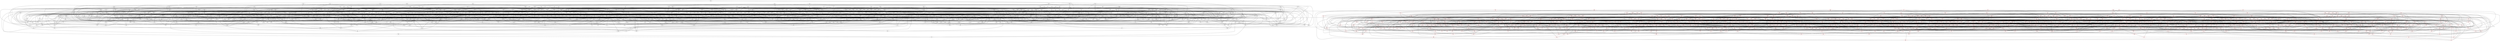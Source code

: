 graph {
    0 [ label = "\"tmh\"" ]
    1 [ label = "\"tpr\"" ]
    2 [ label = "\"sdv\"" color = red]
    3 [ label = "\"hnj\"" color = red]
    4 [ label = "\"hrs\"" ]
    5 [ label = "\"llq\"" ]
    6 [ label = "\"bbm\"" color = red]
    7 [ label = "\"dtm\"" color = red]
    8 [ label = "\"hfb\"" ]
    9 [ label = "\"pvd\"" ]
    10 [ label = "\"mvt\"" ]
    11 [ label = "\"cvm\"" ]
    12 [ label = "\"kjd\"" ]
    13 [ label = "\"ncl\"" ]
    14 [ label = "\"vtq\"" color = red]
    15 [ label = "\"gcn\"" color = red]
    16 [ label = "\"shf\"" color = red]
    17 [ label = "\"jkg\"" color = red]
    18 [ label = "\"lxg\"" ]
    19 [ label = "\"hxt\"" ]
    20 [ label = "\"lpn\"" ]
    21 [ label = "\"bct\"" ]
    22 [ label = "\"rzr\"" color = red]
    23 [ label = "\"jsn\"" color = red]
    24 [ label = "\"gkn\"" color = red]
    25 [ label = "\"fpg\"" color = red]
    26 [ label = "\"hdx\"" color = red]
    27 [ label = "\"glp\"" color = red]
    28 [ label = "\"scp\"" color = red]
    29 [ label = "\"vds\"" color = red]
    30 [ label = "\"tkm\"" color = red]
    31 [ label = "\"vjc\"" color = red]
    32 [ label = "\"hnz\"" ]
    33 [ label = "\"lqz\"" ]
    34 [ label = "\"rng\"" ]
    35 [ label = "\"mcg\"" ]
    36 [ label = "\"dbz\"" color = red]
    37 [ label = "\"lcp\"" color = red]
    38 [ label = "\"cxc\"" ]
    39 [ label = "\"prj\"" ]
    40 [ label = "\"frl\"" ]
    41 [ label = "\"bql\"" color = red]
    42 [ label = "\"jxv\"" color = red]
    43 [ label = "\"rsk\"" color = red]
    44 [ label = "\"skt\"" color = red]
    45 [ label = "\"lcf\"" color = red]
    46 [ label = "\"brp\"" ]
    47 [ label = "\"hlm\"" ]
    48 [ label = "\"phx\"" color = red]
    49 [ label = "\"lzr\"" color = red]
    50 [ label = "\"tkl\"" color = red]
    51 [ label = "\"hbk\"" color = red]
    52 [ label = "\"lmk\"" color = red]
    53 [ label = "\"hdz\"" color = red]
    54 [ label = "\"kmz\"" color = red]
    55 [ label = "\"trr\"" color = red]
    56 [ label = "\"sfg\"" color = red]
    57 [ label = "\"bnp\"" color = red]
    58 [ label = "\"mph\"" color = red]
    59 [ label = "\"ddk\"" color = red]
    60 [ label = "\"bpt\"" ]
    61 [ label = "\"lsx\"" ]
    62 [ label = "\"lvs\"" ]
    63 [ label = "\"rsr\"" ]
    64 [ label = "\"blf\"" color = red]
    65 [ label = "\"bps\"" color = red]
    66 [ label = "\"vgd\"" ]
    67 [ label = "\"bld\"" ]
    68 [ label = "\"jrs\"" color = red]
    69 [ label = "\"jpg\"" color = red]
    70 [ label = "\"mdv\"" color = red]
    71 [ label = "\"drl\"" color = red]
    72 [ label = "\"nkf\"" color = red]
    73 [ label = "\"jxd\"" color = red]
    74 [ label = "\"xmn\"" ]
    75 [ label = "\"vkb\"" ]
    76 [ label = "\"bnl\"" ]
    77 [ label = "\"hmx\"" ]
    78 [ label = "\"xcs\"" color = red]
    79 [ label = "\"rlv\"" color = red]
    80 [ label = "\"vtr\"" ]
    81 [ label = "\"gtn\"" ]
    82 [ label = "\"mpf\"" ]
    83 [ label = "\"jrz\"" ]
    84 [ label = "\"fxq\"" color = red]
    85 [ label = "\"qmp\"" color = red]
    86 [ label = "\"vng\"" color = red]
    87 [ label = "\"nlx\"" color = red]
    88 [ label = "\"ldb\"" ]
    89 [ label = "\"kfc\"" color = red]
    90 [ label = "\"ltv\"" color = red]
    91 [ label = "\"qtk\"" color = red]
    92 [ label = "\"kjz\"" color = red]
    93 [ label = "\"rqk\"" color = red]
    94 [ label = "\"mnh\"" ]
    95 [ label = "\"lqk\"" ]
    96 [ label = "\"vmb\"" ]
    97 [ label = "\"pql\"" ]
    98 [ label = "\"btk\"" color = red]
    99 [ label = "\"vvt\"" color = red]
    100 [ label = "\"fqm\"" ]
    101 [ label = "\"dlh\"" ]
    102 [ label = "\"fqp\"" color = red]
    103 [ label = "\"cjk\"" color = red]
    104 [ label = "\"gqc\"" ]
    105 [ label = "\"sfb\"" ]
    106 [ label = "\"vkp\"" ]
    107 [ label = "\"jxk\"" ]
    108 [ label = "\"crm\"" ]
    109 [ label = "\"pmp\"" ]
    110 [ label = "\"zks\"" color = red]
    111 [ label = "\"rvq\"" color = red]
    112 [ label = "\"vbz\"" color = red]
    113 [ label = "\"nbn\"" color = red]
    114 [ label = "\"rlr\"" color = red]
    115 [ label = "\"fhb\"" color = red]
    116 [ label = "\"khh\"" color = red]
    117 [ label = "\"qzn\"" color = red]
    118 [ label = "\"hvr\"" ]
    119 [ label = "\"lgn\"" ]
    120 [ label = "\"msv\"" ]
    121 [ label = "\"njc\"" ]
    122 [ label = "\"cbf\"" ]
    123 [ label = "\"vmr\"" ]
    124 [ label = "\"njg\"" color = red]
    125 [ label = "\"pcj\"" color = red]
    126 [ label = "\"lbf\"" ]
    127 [ label = "\"dtb\"" ]
    128 [ label = "\"kxb\"" ]
    129 [ label = "\"rgm\"" ]
    130 [ label = "\"ggj\"" ]
    131 [ label = "\"spg\"" ]
    132 [ label = "\"pkx\"" ]
    133 [ label = "\"mvn\"" ]
    134 [ label = "\"shd\"" color = red]
    135 [ label = "\"ldg\"" color = red]
    136 [ label = "\"tsl\"" color = red]
    137 [ label = "\"vxt\"" color = red]
    138 [ label = "\"grf\"" ]
    139 [ label = "\"ngb\"" ]
    140 [ label = "\"hgp\"" color = red]
    141 [ label = "\"stx\"" color = red]
    142 [ label = "\"dng\"" ]
    143 [ label = "\"dpf\"" ]
    144 [ label = "\"sbq\"" ]
    145 [ label = "\"fsh\"" ]
    146 [ label = "\"vkx\"" ]
    147 [ label = "\"qtz\"" ]
    148 [ label = "\"dzx\"" ]
    149 [ label = "\"mqv\"" ]
    150 [ label = "\"bqh\"" ]
    151 [ label = "\"lxr\"" ]
    152 [ label = "\"npv\"" ]
    153 [ label = "\"gqm\"" ]
    154 [ label = "\"gkv\"" ]
    155 [ label = "\"fcl\"" ]
    156 [ label = "\"hjr\"" ]
    157 [ label = "\"xfm\"" ]
    158 [ label = "\"nhg\"" ]
    159 [ label = "\"knh\"" color = red]
    160 [ label = "\"vfq\"" color = red]
    161 [ label = "\"kgj\"" ]
    162 [ label = "\"zhz\"" ]
    163 [ label = "\"fhm\"" ]
    164 [ label = "\"sfh\"" ]
    165 [ label = "\"drm\"" ]
    166 [ label = "\"lbx\"" color = red]
    167 [ label = "\"jqj\"" color = red]
    168 [ label = "\"ztz\"" ]
    169 [ label = "\"zdk\"" ]
    170 [ label = "\"hzk\"" ]
    171 [ label = "\"dcm\"" ]
    172 [ label = "\"rsv\"" ]
    173 [ label = "\"pbs\"" ]
    174 [ label = "\"ntt\"" ]
    175 [ label = "\"gbr\"" ]
    176 [ label = "\"sms\"" ]
    177 [ label = "\"crf\"" ]
    178 [ label = "\"mzf\"" ]
    179 [ label = "\"zhr\"" ]
    180 [ label = "\"rvl\"" color = red]
    181 [ label = "\"mmk\"" color = red]
    182 [ label = "\"gxm\"" color = red]
    183 [ label = "\"zsk\"" color = red]
    184 [ label = "\"bbz\"" ]
    185 [ label = "\"ncj\"" ]
    186 [ label = "\"krp\"" color = red]
    187 [ label = "\"rvv\"" color = red]
    188 [ label = "\"vdv\"" color = red]
    189 [ label = "\"tff\"" color = red]
    190 [ label = "\"jhb\"" ]
    191 [ label = "\"mcc\"" ]
    192 [ label = "\"skl\"" color = red]
    193 [ label = "\"flb\"" color = red]
    194 [ label = "\"bsh\"" ]
    195 [ label = "\"mll\"" ]
    196 [ label = "\"hpd\"" color = red]
    197 [ label = "\"tch\"" color = red]
    198 [ label = "\"qzc\"" color = red]
    199 [ label = "\"nmg\"" color = red]
    200 [ label = "\"qkc\"" color = red]
    201 [ label = "\"hdk\"" color = red]
    202 [ label = "\"ksx\"" ]
    203 [ label = "\"xpz\"" ]
    204 [ label = "\"sxq\"" color = red]
    205 [ label = "\"vrt\"" color = red]
    206 [ label = "\"jzx\"" ]
    207 [ label = "\"hcf\"" ]
    208 [ label = "\"ncd\"" color = red]
    209 [ label = "\"slg\"" color = red]
    210 [ label = "\"bqg\"" color = red]
    211 [ label = "\"fhh\"" color = red]
    212 [ label = "\"qxr\"" ]
    213 [ label = "\"fqt\"" ]
    214 [ label = "\"cnf\"" ]
    215 [ label = "\"cfx\"" ]
    216 [ label = "\"lkp\"" ]
    217 [ label = "\"vzc\"" color = red]
    218 [ label = "\"psb\"" color = red]
    219 [ label = "\"mpn\"" color = red]
    220 [ label = "\"xrb\"" color = red]
    221 [ label = "\"tpg\"" ]
    222 [ label = "\"prt\"" ]
    223 [ label = "\"qns\"" color = red]
    224 [ label = "\"zqt\"" color = red]
    225 [ label = "\"vsr\"" color = red]
    226 [ label = "\"pkc\"" color = red]
    227 [ label = "\"xhn\"" color = red]
    228 [ label = "\"ckq\"" color = red]
    229 [ label = "\"vlk\"" ]
    230 [ label = "\"xrl\"" ]
    231 [ label = "\"qpj\"" color = red]
    232 [ label = "\"ttf\"" color = red]
    233 [ label = "\"flp\"" color = red]
    234 [ label = "\"sqx\"" ]
    235 [ label = "\"gdj\"" ]
    236 [ label = "\"lpk\"" ]
    237 [ label = "\"vnk\"" ]
    238 [ label = "\"kqj\"" color = red]
    239 [ label = "\"qsn\"" color = red]
    240 [ label = "\"jtg\"" color = red]
    241 [ label = "\"xgv\"" color = red]
    242 [ label = "\"sjk\"" color = red]
    243 [ label = "\"tms\"" color = red]
    244 [ label = "\"nnv\"" ]
    245 [ label = "\"ggx\"" ]
    246 [ label = "\"rqv\"" color = red]
    247 [ label = "\"kqh\"" color = red]
    248 [ label = "\"xkr\"" color = red]
    249 [ label = "\"zcs\"" color = red]
    250 [ label = "\"jcv\"" color = red]
    251 [ label = "\"pxd\"" color = red]
    252 [ label = "\"stt\"" ]
    253 [ label = "\"ngj\"" ]
    254 [ label = "\"qng\"" color = red]
    255 [ label = "\"tlt\"" color = red]
    256 [ label = "\"nmb\"" color = red]
    257 [ label = "\"vhg\"" color = red]
    258 [ label = "\"rth\"" ]
    259 [ label = "\"tkg\"" ]
    260 [ label = "\"rhp\"" color = red]
    261 [ label = "\"cmz\"" color = red]
    262 [ label = "\"zkv\"" color = red]
    263 [ label = "\"pgk\"" color = red]
    264 [ label = "\"rch\"" color = red]
    265 [ label = "\"cjx\"" ]
    266 [ label = "\"tqn\"" ]
    267 [ label = "\"dlp\"" color = red]
    268 [ label = "\"snq\"" ]
    269 [ label = "\"qvg\"" ]
    270 [ label = "\"ptl\"" ]
    271 [ label = "\"tzj\"" ]
    272 [ label = "\"tbv\"" ]
    273 [ label = "\"flg\"" ]
    274 [ label = "\"lph\"" ]
    275 [ label = "\"cmg\"" color = red]
    276 [ label = "\"szk\"" color = red]
    277 [ label = "\"mtt\"" ]
    278 [ label = "\"vmf\"" ]
    279 [ label = "\"kjh\"" color = red]
    280 [ label = "\"msg\"" color = red]
    281 [ label = "\"kgs\"" color = red]
    282 [ label = "\"mfk\"" ]
    283 [ label = "\"vsl\"" ]
    284 [ label = "\"bkf\"" ]
    285 [ label = "\"lmf\"" ]
    286 [ label = "\"tcx\"" ]
    287 [ label = "\"xcq\"" ]
    288 [ label = "\"tqf\"" color = red]
    289 [ label = "\"zmx\"" color = red]
    290 [ label = "\"bxs\"" ]
    291 [ label = "\"pjs\"" ]
    292 [ label = "\"kvb\"" ]
    293 [ label = "\"ssg\"" ]
    294 [ label = "\"cfg\"" color = red]
    295 [ label = "\"qlp\"" ]
    296 [ label = "\"mqq\"" ]
    297 [ label = "\"txk\"" ]
    298 [ label = "\"mjj\"" color = red]
    299 [ label = "\"hhq\"" color = red]
    300 [ label = "\"zzv\"" color = red]
    301 [ label = "\"qfr\"" color = red]
    302 [ label = "\"fsk\"" ]
    303 [ label = "\"php\"" ]
    304 [ label = "\"xzz\"" ]
    305 [ label = "\"mbp\"" ]
    306 [ label = "\"hnt\"" ]
    307 [ label = "\"rgd\"" ]
    308 [ label = "\"pxh\"" ]
    309 [ label = "\"lnf\"" ]
    310 [ label = "\"drz\"" color = red]
    311 [ label = "\"zkh\"" color = red]
    312 [ label = "\"tjc\"" color = red]
    313 [ label = "\"bcz\"" color = red]
    314 [ label = "\"vjj\"" color = red]
    315 [ label = "\"vfv\"" color = red]
    316 [ label = "\"dbs\"" ]
    317 [ label = "\"hzm\"" ]
    318 [ label = "\"pgr\"" color = red]
    319 [ label = "\"kcr\"" color = red]
    320 [ label = "\"tkt\"" color = red]
    321 [ label = "\"grx\"" ]
    322 [ label = "\"nbx\"" ]
    323 [ label = "\"smb\"" ]
    324 [ label = "\"fmf\"" ]
    325 [ label = "\"ljj\"" color = red]
    326 [ label = "\"pqf\"" color = red]
    327 [ label = "\"cqv\"" ]
    328 [ label = "\"pxc\"" ]
    329 [ label = "\"qhs\"" color = red]
    330 [ label = "\"jtr\"" color = red]
    331 [ label = "\"vrf\"" color = red]
    332 [ label = "\"srt\"" ]
    333 [ label = "\"zgh\"" ]
    334 [ label = "\"kkx\"" color = red]
    335 [ label = "\"vxk\"" color = red]
    336 [ label = "\"mmh\"" ]
    337 [ label = "\"lnt\"" ]
    338 [ label = "\"bhx\"" ]
    339 [ label = "\"djh\"" ]
    340 [ label = "\"fvm\"" color = red]
    341 [ label = "\"hds\"" color = red]
    342 [ label = "\"nzf\"" ]
    343 [ label = "\"pmt\"" ]
    344 [ label = "\"tql\"" ]
    345 [ label = "\"xtz\"" ]
    346 [ label = "\"tdd\"" color = red]
    347 [ label = "\"xff\"" color = red]
    348 [ label = "\"llc\"" ]
    349 [ label = "\"csl\"" ]
    350 [ label = "\"lfg\"" color = red]
    351 [ label = "\"tpj\"" color = red]
    352 [ label = "\"plm\"" color = red]
    353 [ label = "\"mjq\"" ]
    354 [ label = "\"ttv\"" ]
    355 [ label = "\"hzc\"" color = red]
    356 [ label = "\"jvn\"" color = red]
    357 [ label = "\"njq\"" color = red]
    358 [ label = "\"kmh\"" color = red]
    359 [ label = "\"svx\"" color = red]
    360 [ label = "\"qvt\"" color = red]
    361 [ label = "\"vql\"" ]
    362 [ label = "\"hfq\"" ]
    363 [ label = "\"xqv\"" color = red]
    364 [ label = "\"qnz\"" color = red]
    365 [ label = "\"jvj\"" color = red]
    366 [ label = "\"vmp\"" color = red]
    367 [ label = "\"hnr\"" color = red]
    368 [ label = "\"fdn\"" color = red]
    369 [ label = "\"vzz\"" color = red]
    370 [ label = "\"jch\"" color = red]
    371 [ label = "\"nff\"" color = red]
    372 [ label = "\"bxp\"" ]
    373 [ label = "\"xpk\"" ]
    374 [ label = "\"gfc\"" ]
    375 [ label = "\"lbq\"" ]
    376 [ label = "\"gmg\"" ]
    377 [ label = "\"shl\"" ]
    378 [ label = "\"dxt\"" ]
    379 [ label = "\"rdj\"" color = red]
    380 [ label = "\"ghk\"" ]
    381 [ label = "\"jnk\"" ]
    382 [ label = "\"cdg\"" ]
    383 [ label = "\"bgl\"" color = red]
    384 [ label = "\"tmj\"" color = red]
    385 [ label = "\"nrz\"" color = red]
    386 [ label = "\"zgr\"" color = red]
    387 [ label = "\"rfz\"" color = red]
    388 [ label = "\"pjl\"" color = red]
    389 [ label = "\"hnd\"" ]
    390 [ label = "\"xtk\"" ]
    391 [ label = "\"vph\"" color = red]
    392 [ label = "\"dvk\"" ]
    393 [ label = "\"stn\"" color = red]
    394 [ label = "\"xxf\"" color = red]
    395 [ label = "\"zgf\"" color = red]
    396 [ label = "\"ksd\"" ]
    397 [ label = "\"fsp\"" ]
    398 [ label = "\"vgq\"" color = red]
    399 [ label = "\"lbc\"" color = red]
    400 [ label = "\"lcm\"" color = red]
    401 [ label = "\"pcv\"" color = red]
    402 [ label = "\"mfc\"" color = red]
    403 [ label = "\"qnm\"" color = red]
    404 [ label = "\"xth\"" ]
    405 [ label = "\"gvb\"" color = red]
    406 [ label = "\"snl\"" ]
    407 [ label = "\"dbk\"" ]
    408 [ label = "\"qkm\"" color = red]
    409 [ label = "\"qdr\"" color = red]
    410 [ label = "\"nvh\"" ]
    411 [ label = "\"bvd\"" ]
    412 [ label = "\"hfh\"" color = red]
    413 [ label = "\"dkm\"" color = red]
    414 [ label = "\"vnb\"" color = red]
    415 [ label = "\"rmg\"" ]
    416 [ label = "\"fdr\"" ]
    417 [ label = "\"qqs\"" ]
    418 [ label = "\"cgx\"" color = red]
    419 [ label = "\"fxs\"" color = red]
    420 [ label = "\"pqm\"" color = red]
    421 [ label = "\"tzc\"" color = red]
    422 [ label = "\"ghv\"" color = red]
    423 [ label = "\"nxp\"" color = red]
    424 [ label = "\"jgs\"" color = red]
    425 [ label = "\"rkq\"" color = red]
    426 [ label = "\"ddx\"" color = red]
    427 [ label = "\"rdb\"" ]
    428 [ label = "\"hdh\"" ]
    429 [ label = "\"cmt\"" color = red]
    430 [ label = "\"kbp\"" color = red]
    431 [ label = "\"lvh\"" ]
    432 [ label = "\"tmm\"" ]
    433 [ label = "\"kll\"" color = red]
    434 [ label = "\"jtd\"" color = red]
    435 [ label = "\"dfd\"" color = red]
    436 [ label = "\"vkl\"" color = red]
    437 [ label = "\"zfs\"" color = red]
    438 [ label = "\"vxb\"" color = red]
    439 [ label = "\"fdz\"" color = red]
    440 [ label = "\"zzt\"" ]
    441 [ label = "\"hss\"" ]
    442 [ label = "\"gbl\"" color = red]
    443 [ label = "\"ckt\"" ]
    444 [ label = "\"bhv\"" ]
    445 [ label = "\"cnk\"" color = red]
    446 [ label = "\"lgd\"" color = red]
    447 [ label = "\"zvl\"" ]
    448 [ label = "\"vmv\"" ]
    449 [ label = "\"vrx\"" ]
    450 [ label = "\"khf\"" ]
    451 [ label = "\"bqx\"" color = red]
    452 [ label = "\"skq\"" ]
    453 [ label = "\"xgm\"" color = red]
    454 [ label = "\"nmx\"" ]
    455 [ label = "\"jzb\"" ]
    456 [ label = "\"rlm\"" ]
    457 [ label = "\"zpz\"" ]
    458 [ label = "\"jgz\"" ]
    459 [ label = "\"gxx\"" color = red]
    460 [ label = "\"hkm\"" ]
    461 [ label = "\"xdc\"" ]
    462 [ label = "\"kpx\"" ]
    463 [ label = "\"qff\"" ]
    464 [ label = "\"qlx\"" color = red]
    465 [ label = "\"txp\"" color = red]
    466 [ label = "\"vvg\"" color = red]
    467 [ label = "\"bjl\"" ]
    468 [ label = "\"kmk\"" ]
    469 [ label = "\"cqm\"" ]
    470 [ label = "\"lxq\"" color = red]
    471 [ label = "\"ffs\"" color = red]
    472 [ label = "\"xcd\"" ]
    473 [ label = "\"pmf\"" color = red]
    474 [ label = "\"jjf\"" color = red]
    475 [ label = "\"gdh\"" ]
    476 [ label = "\"mdp\"" color = red]
    477 [ label = "\"zfq\"" color = red]
    478 [ label = "\"fbj\"" color = red]
    479 [ label = "\"qpv\"" color = red]
    480 [ label = "\"vtb\"" ]
    481 [ label = "\"qvm\"" ]
    482 [ label = "\"thh\"" color = red]
    483 [ label = "\"fzq\"" color = red]
    484 [ label = "\"pfp\"" color = red]
    485 [ label = "\"bsk\"" color = red]
    486 [ label = "\"jth\"" ]
    487 [ label = "\"bks\"" ]
    488 [ label = "\"rlj\"" ]
    489 [ label = "\"bvv\"" ]
    490 [ label = "\"jmk\"" ]
    491 [ label = "\"lvj\"" ]
    492 [ label = "\"gkc\"" ]
    493 [ label = "\"ngt\"" ]
    494 [ label = "\"bjh\"" ]
    495 [ label = "\"lxx\"" ]
    496 [ label = "\"prf\"" ]
    497 [ label = "\"tck\"" color = red]
    498 [ label = "\"qpr\"" color = red]
    499 [ label = "\"kbm\"" ]
    500 [ label = "\"kjf\"" ]
    501 [ label = "\"bzb\"" ]
    502 [ label = "\"khd\"" ]
    503 [ label = "\"jbq\"" ]
    504 [ label = "\"rpp\"" ]
    505 [ label = "\"tlm\"" ]
    506 [ label = "\"ptv\"" ]
    507 [ label = "\"dhs\"" color = red]
    508 [ label = "\"dzv\"" color = red]
    509 [ label = "\"qnl\"" color = red]
    510 [ label = "\"mnd\"" color = red]
    511 [ label = "\"rhz\"" color = red]
    512 [ label = "\"xrk\"" ]
    513 [ label = "\"gqd\"" ]
    514 [ label = "\"gpn\"" color = red]
    515 [ label = "\"csp\"" color = red]
    516 [ label = "\"lqp\"" color = red]
    517 [ label = "\"xqt\"" color = red]
    518 [ label = "\"jzd\"" color = red]
    519 [ label = "\"qhk\"" ]
    520 [ label = "\"qbj\"" color = red]
    521 [ label = "\"qrp\"" color = red]
    522 [ label = "\"jds\"" color = red]
    523 [ label = "\"mhj\"" color = red]
    524 [ label = "\"nml\"" ]
    525 [ label = "\"hqm\"" ]
    526 [ label = "\"fkn\"" ]
    527 [ label = "\"xzn\"" ]
    528 [ label = "\"rbg\"" ]
    529 [ label = "\"ddt\"" ]
    530 [ label = "\"csc\"" ]
    531 [ label = "\"fhn\"" ]
    532 [ label = "\"txx\"" ]
    533 [ label = "\"jrv\"" ]
    534 [ label = "\"fnq\"" ]
    535 [ label = "\"cph\"" color = red]
    536 [ label = "\"grc\"" color = red]
    537 [ label = "\"fqq\"" color = red]
    538 [ label = "\"zfm\"" color = red]
    539 [ label = "\"vrq\"" color = red]
    540 [ label = "\"hcd\"" color = red]
    541 [ label = "\"rnn\"" ]
    542 [ label = "\"mpk\"" ]
    543 [ label = "\"mhq\"" ]
    544 [ label = "\"kxl\"" ]
    545 [ label = "\"rjc\"" color = red]
    546 [ label = "\"cgv\"" color = red]
    547 [ label = "\"cln\"" color = red]
    548 [ label = "\"mnn\"" ]
    549 [ label = "\"jvd\"" color = red]
    550 [ label = "\"nxn\"" color = red]
    551 [ label = "\"tdg\"" color = red]
    552 [ label = "\"ddm\"" ]
    553 [ label = "\"fzp\"" color = red]
    554 [ label = "\"zlf\"" color = red]
    555 [ label = "\"cns\"" color = red]
    556 [ label = "\"zqm\"" color = red]
    557 [ label = "\"xjp\"" color = red]
    558 [ label = "\"qjv\"" ]
    559 [ label = "\"bhc\"" color = red]
    560 [ label = "\"lbb\"" color = red]
    561 [ label = "\"qmh\"" ]
    562 [ label = "\"rdc\"" color = red]
    563 [ label = "\"qtm\"" color = red]
    564 [ label = "\"gph\"" ]
    565 [ label = "\"dph\"" ]
    566 [ label = "\"drp\"" color = red]
    567 [ label = "\"zvq\"" color = red]
    568 [ label = "\"vcj\"" ]
    569 [ label = "\"gbj\"" color = red]
    570 [ label = "\"zcv\"" color = red]
    571 [ label = "\"cxn\"" ]
    572 [ label = "\"jtz\"" ]
    573 [ label = "\"ftf\"" ]
    574 [ label = "\"hxq\"" ]
    575 [ label = "\"sjp\"" ]
    576 [ label = "\"ljg\"" color = red]
    577 [ label = "\"nkz\"" ]
    578 [ label = "\"fxg\"" ]
    579 [ label = "\"lfz\"" color = red]
    580 [ label = "\"plp\"" color = red]
    581 [ label = "\"lcv\"" color = red]
    582 [ label = "\"fnl\"" color = red]
    583 [ label = "\"jxc\"" color = red]
    584 [ label = "\"krs\"" color = red]
    585 [ label = "\"hrz\"" color = red]
    586 [ label = "\"hsx\"" ]
    587 [ label = "\"hfp\"" ]
    588 [ label = "\"xxm\"" ]
    589 [ label = "\"tdz\"" ]
    590 [ label = "\"fpq\"" ]
    591 [ label = "\"xrc\"" color = red]
    592 [ label = "\"bdm\"" color = red]
    593 [ label = "\"xcn\"" color = red]
    594 [ label = "\"kds\"" ]
    595 [ label = "\"gcg\"" ]
    596 [ label = "\"rpx\"" color = red]
    597 [ label = "\"bpz\"" color = red]
    598 [ label = "\"hgb\"" ]
    599 [ label = "\"rbc\"" color = red]
    600 [ label = "\"qqj\"" color = red]
    601 [ label = "\"czv\"" color = red]
    602 [ label = "\"fpl\"" color = red]
    603 [ label = "\"zxb\"" color = red]
    604 [ label = "\"mmd\"" ]
    605 [ label = "\"hjz\"" color = red]
    606 [ label = "\"fpr\"" color = red]
    607 [ label = "\"sjt\"" ]
    608 [ label = "\"xtq\"" color = red]
    609 [ label = "\"fmb\"" ]
    610 [ label = "\"sjf\"" ]
    611 [ label = "\"szg\"" color = red]
    612 [ label = "\"bfh\"" ]
    613 [ label = "\"rbf\"" ]
    614 [ label = "\"rkv\"" color = red]
    615 [ label = "\"tbd\"" color = red]
    616 [ label = "\"fqz\"" ]
    617 [ label = "\"gfd\"" ]
    618 [ label = "\"gpv\"" ]
    619 [ label = "\"zsg\"" color = red]
    620 [ label = "\"vgs\"" ]
    621 [ label = "\"hfs\"" color = red]
    622 [ label = "\"gtj\"" ]
    623 [ label = "\"zlk\"" ]
    624 [ label = "\"dlb\"" color = red]
    625 [ label = "\"tlf\"" ]
    626 [ label = "\"fkl\"" ]
    627 [ label = "\"mcn\"" color = red]
    628 [ label = "\"hjs\"" ]
    629 [ label = "\"zlp\"" ]
    630 [ label = "\"ttc\"" color = red]
    631 [ label = "\"qsb\"" color = red]
    632 [ label = "\"cps\"" color = red]
    633 [ label = "\"sth\"" color = red]
    634 [ label = "\"qfs\"" color = red]
    635 [ label = "\"zmt\"" color = red]
    636 [ label = "\"mkl\"" color = red]
    637 [ label = "\"qdv\"" color = red]
    638 [ label = "\"cvq\"" color = red]
    639 [ label = "\"vfk\"" color = red]
    640 [ label = "\"dfr\"" color = red]
    641 [ label = "\"nsr\"" ]
    642 [ label = "\"pct\"" color = red]
    643 [ label = "\"kgp\"" color = red]
    644 [ label = "\"ncx\"" ]
    645 [ label = "\"qkl\"" color = red]
    646 [ label = "\"jsc\"" color = red]
    647 [ label = "\"vsq\"" color = red]
    648 [ label = "\"lhs\"" ]
    649 [ label = "\"cvl\"" ]
    650 [ label = "\"dfv\"" ]
    651 [ label = "\"jhr\"" ]
    652 [ label = "\"kfz\"" color = red]
    653 [ label = "\"jrq\"" color = red]
    654 [ label = "\"mhp\"" ]
    655 [ label = "\"skh\"" color = red]
    656 [ label = "\"ktr\"" color = red]
    657 [ label = "\"mhc\"" color = red]
    658 [ label = "\"mtd\"" color = red]
    659 [ label = "\"xpx\"" ]
    660 [ label = "\"thd\"" color = red]
    661 [ label = "\"dml\"" color = red]
    662 [ label = "\"fvn\"" ]
    663 [ label = "\"lsp\"" ]
    664 [ label = "\"hqh\"" color = red]
    665 [ label = "\"knd\"" color = red]
    666 [ label = "\"hfl\"" ]
    667 [ label = "\"ndh\"" color = red]
    668 [ label = "\"msn\"" ]
    669 [ label = "\"jpp\"" ]
    670 [ label = "\"sqn\"" ]
    671 [ label = "\"qhq\"" color = red]
    672 [ label = "\"svz\"" ]
    673 [ label = "\"znl\"" ]
    674 [ label = "\"pqp\"" ]
    675 [ label = "\"cdz\"" ]
    676 [ label = "\"pnf\"" color = red]
    677 [ label = "\"psr\"" color = red]
    678 [ label = "\"jtf\"" ]
    679 [ label = "\"hvs\"" ]
    680 [ label = "\"rpq\"" color = red]
    681 [ label = "\"jpt\"" color = red]
    682 [ label = "\"zzs\"" color = red]
    683 [ label = "\"grj\"" color = red]
    684 [ label = "\"tzb\"" color = red]
    685 [ label = "\"qrt\"" color = red]
    686 [ label = "\"qqq\"" ]
    687 [ label = "\"npm\"" color = red]
    688 [ label = "\"bpb\"" ]
    689 [ label = "\"sgb\"" ]
    690 [ label = "\"xrm\"" color = red]
    691 [ label = "\"lqh\"" color = red]
    692 [ label = "\"zhn\"" ]
    693 [ label = "\"dhj\"" ]
    694 [ label = "\"dcx\"" color = red]
    695 [ label = "\"ffj\"" color = red]
    696 [ label = "\"bpp\"" ]
    697 [ label = "\"dmr\"" ]
    698 [ label = "\"dlk\"" ]
    699 [ label = "\"smv\"" ]
    700 [ label = "\"kvv\"" color = red]
    701 [ label = "\"lrm\"" color = red]
    702 [ label = "\"zlb\"" color = red]
    703 [ label = "\"jdn\"" color = red]
    704 [ label = "\"tts\"" color = red]
    705 [ label = "\"hgz\"" ]
    706 [ label = "\"bdj\"" color = red]
    707 [ label = "\"zkc\"" color = red]
    708 [ label = "\"vfp\"" color = red]
    709 [ label = "\"ndp\"" ]
    710 [ label = "\"dxr\"" color = red]
    711 [ label = "\"rnq\"" color = red]
    712 [ label = "\"gmx\"" color = red]
    713 [ label = "\"hqf\"" color = red]
    714 [ label = "\"frq\"" ]
    715 [ label = "\"zzb\"" ]
    716 [ label = "\"krx\"" ]
    717 [ label = "\"mvp\"" ]
    718 [ label = "\"rck\"" ]
    719 [ label = "\"lnr\"" ]
    720 [ label = "\"rht\"" color = red]
    721 [ label = "\"dxm\"" color = red]
    722 [ label = "\"ffr\"" color = red]
    723 [ label = "\"fjf\"" ]
    724 [ label = "\"mzg\"" ]
    725 [ label = "\"xtt\"" ]
    726 [ label = "\"pxr\"" ]
    727 [ label = "\"gbq\"" ]
    728 [ label = "\"stm\"" color = red]
    729 [ label = "\"zxf\"" color = red]
    730 [ label = "\"gkd\"" color = red]
    731 [ label = "\"xmb\"" color = red]
    732 [ label = "\"xhz\"" ]
    733 [ label = "\"hvx\"" ]
    734 [ label = "\"tpc\"" color = red]
    735 [ label = "\"ssf\"" color = red]
    736 [ label = "\"sck\"" color = red]
    737 [ label = "\"spj\"" color = red]
    738 [ label = "\"bmr\"" ]
    739 [ label = "\"czr\"" ]
    740 [ label = "\"vqm\"" color = red]
    741 [ label = "\"kvl\"" ]
    742 [ label = "\"chm\"" color = red]
    743 [ label = "\"vjd\"" ]
    744 [ label = "\"dqc\"" color = red]
    745 [ label = "\"lpg\"" color = red]
    746 [ label = "\"nvd\"" ]
    747 [ label = "\"vhf\"" color = red]
    748 [ label = "\"rkh\"" ]
    749 [ label = "\"qvr\"" ]
    750 [ label = "\"fvf\"" ]
    751 [ label = "\"pds\"" color = red]
    752 [ label = "\"tqd\"" ]
    753 [ label = "\"xjq\"" ]
    754 [ label = "\"ngn\"" color = red]
    755 [ label = "\"dgx\"" color = red]
    756 [ label = "\"jtm\"" color = red]
    757 [ label = "\"vhz\"" ]
    758 [ label = "\"zch\"" ]
    759 [ label = "\"mbt\"" ]
    760 [ label = "\"ght\"" color = red]
    761 [ label = "\"hmh\"" ]
    762 [ label = "\"kst\"" ]
    763 [ label = "\"sbb\"" ]
    764 [ label = "\"mrj\"" ]
    765 [ label = "\"qhr\"" color = red]
    766 [ label = "\"hps\"" color = red]
    767 [ label = "\"qxm\"" color = red]
    768 [ label = "\"kdm\"" color = red]
    769 [ label = "\"fhl\"" ]
    770 [ label = "\"gnk\"" color = red]
    771 [ label = "\"cpb\"" color = red]
    772 [ label = "\"bxh\"" ]
    773 [ label = "\"zgp\"" ]
    774 [ label = "\"zsq\"" ]
    775 [ label = "\"jdq\"" ]
    776 [ label = "\"hqr\"" ]
    777 [ label = "\"jbj\"" color = red]
    778 [ label = "\"ksf\"" color = red]
    779 [ label = "\"xcb\"" color = red]
    780 [ label = "\"nnp\"" ]
    781 [ label = "\"fqr\"" color = red]
    782 [ label = "\"sjb\"" ]
    783 [ label = "\"tkx\"" color = red]
    784 [ label = "\"vbc\"" color = red]
    785 [ label = "\"jnr\"" color = red]
    786 [ label = "\"txg\"" ]
    787 [ label = "\"pts\"" ]
    788 [ label = "\"gdb\"" ]
    789 [ label = "\"kfh\"" color = red]
    790 [ label = "\"bss\"" color = red]
    791 [ label = "\"xfc\"" color = red]
    792 [ label = "\"sqp\"" color = red]
    793 [ label = "\"ssn\"" color = red]
    794 [ label = "\"qdx\"" color = red]
    795 [ label = "\"bkt\"" ]
    796 [ label = "\"rst\"" ]
    797 [ label = "\"pnz\"" ]
    798 [ label = "\"mhf\"" ]
    799 [ label = "\"rrz\"" color = red]
    800 [ label = "\"jtv\"" color = red]
    801 [ label = "\"mff\"" color = red]
    802 [ label = "\"mpq\"" ]
    803 [ label = "\"llt\"" ]
    804 [ label = "\"gjc\"" ]
    805 [ label = "\"klv\"" ]
    806 [ label = "\"gfj\"" ]
    807 [ label = "\"hbs\"" ]
    808 [ label = "\"jkm\"" color = red]
    809 [ label = "\"fqn\"" color = red]
    810 [ label = "\"dtn\"" ]
    811 [ label = "\"shj\"" color = red]
    812 [ label = "\"hbr\"" color = red]
    813 [ label = "\"rgh\"" ]
    814 [ label = "\"dgz\"" color = red]
    815 [ label = "\"xsl\"" ]
    816 [ label = "\"rnm\"" color = red]
    817 [ label = "\"hkh\"" ]
    818 [ label = "\"tmf\"" ]
    819 [ label = "\"gcl\"" color = red]
    820 [ label = "\"sbp\"" color = red]
    821 [ label = "\"cjg\"" color = red]
    822 [ label = "\"csn\"" ]
    823 [ label = "\"bqd\"" ]
    824 [ label = "\"nqk\"" color = red]
    825 [ label = "\"sdh\"" ]
    826 [ label = "\"zpm\"" ]
    827 [ label = "\"zsl\"" ]
    828 [ label = "\"jgb\"" ]
    829 [ label = "\"vrs\"" color = red]
    830 [ label = "\"bcq\"" ]
    831 [ label = "\"gcx\"" color = red]
    832 [ label = "\"pnm\"" color = red]
    833 [ label = "\"nnk\"" ]
    834 [ label = "\"hdc\"" color = red]
    835 [ label = "\"fqj\"" color = red]
    836 [ label = "\"bcp\"" ]
    837 [ label = "\"lrt\"" ]
    838 [ label = "\"dvm\"" ]
    839 [ label = "\"cvj\"" ]
    840 [ label = "\"lff\"" color = red]
    841 [ label = "\"cqz\"" ]
    842 [ label = "\"tct\"" color = red]
    843 [ label = "\"cgz\"" color = red]
    844 [ label = "\"tlh\"" ]
    845 [ label = "\"pkm\"" ]
    846 [ label = "\"fvp\"" ]
    847 [ label = "\"dqx\"" color = red]
    848 [ label = "\"krb\"" color = red]
    849 [ label = "\"vsv\"" ]
    850 [ label = "\"nxh\"" ]
    851 [ label = "\"cmm\"" color = red]
    852 [ label = "\"zfk\"" color = red]
    853 [ label = "\"fcb\"" ]
    854 [ label = "\"msp\"" ]
    855 [ label = "\"pfc\"" ]
    856 [ label = "\"dkb\"" ]
    857 [ label = "\"kgm\"" color = red]
    858 [ label = "\"qxd\"" color = red]
    859 [ label = "\"bkd\"" color = red]
    860 [ label = "\"nrr\"" color = red]
    861 [ label = "\"dkg\"" color = red]
    862 [ label = "\"btv\"" color = red]
    863 [ label = "\"mbm\"" ]
    864 [ label = "\"rmc\"" ]
    865 [ label = "\"pnb\"" ]
    866 [ label = "\"nmv\"" ]
    867 [ label = "\"lhn\"" color = red]
    868 [ label = "\"vqt\"" ]
    869 [ label = "\"tbn\"" color = red]
    870 [ label = "\"srn\"" color = red]
    871 [ label = "\"kzm\"" ]
    872 [ label = "\"dhq\"" color = red]
    873 [ label = "\"npq\"" ]
    874 [ label = "\"ztc\"" ]
    875 [ label = "\"nzs\"" ]
    876 [ label = "\"kqk\"" color = red]
    877 [ label = "\"tkr\"" color = red]
    878 [ label = "\"bpq\"" color = red]
    879 [ label = "\"prl\"" color = red]
    880 [ label = "\"hvh\"" color = red]
    881 [ label = "\"bbs\"" color = red]
    882 [ label = "\"npg\"" ]
    883 [ label = "\"cst\"" color = red]
    884 [ label = "\"qtt\"" color = red]
    885 [ label = "\"hxc\"" ]
    886 [ label = "\"trs\"" ]
    887 [ label = "\"hxj\"" ]
    888 [ label = "\"tlq\"" color = red]
    889 [ label = "\"vxm\"" color = red]
    890 [ label = "\"ngr\"" color = red]
    891 [ label = "\"rlx\"" color = red]
    892 [ label = "\"rcg\"" color = red]
    893 [ label = "\"fcx\"" ]
    894 [ label = "\"zvm\"" color = red]
    895 [ label = "\"gjq\"" color = red]
    896 [ label = "\"lgg\"" ]
    897 [ label = "\"nfl\"" color = red]
    898 [ label = "\"jdp\"" color = red]
    899 [ label = "\"hnb\"" color = red]
    900 [ label = "\"dqm\"" ]
    901 [ label = "\"kxc\"" ]
    902 [ label = "\"xqs\"" ]
    903 [ label = "\"dkd\"" ]
    904 [ label = "\"nks\"" ]
    905 [ label = "\"gft\"" color = red]
    906 [ label = "\"hfv\"" color = red]
    907 [ label = "\"lqm\"" color = red]
    908 [ label = "\"jxf\"" color = red]
    909 [ label = "\"mvl\"" ]
    910 [ label = "\"fdd\"" ]
    911 [ label = "\"qzx\"" ]
    912 [ label = "\"bht\"" color = red]
    913 [ label = "\"tmb\"" color = red]
    914 [ label = "\"qrf\"" ]
    915 [ label = "\"njn\"" color = red]
    916 [ label = "\"nmr\"" ]
    917 [ label = "\"jft\"" color = red]
    918 [ label = "\"cpt\"" color = red]
    919 [ label = "\"dzq\"" ]
    920 [ label = "\"rbj\"" ]
    921 [ label = "\"vfd\"" color = red]
    922 [ label = "\"pzs\"" ]
    923 [ label = "\"frn\"" ]
    924 [ label = "\"rjp\"" ]
    925 [ label = "\"bkh\"" ]
    926 [ label = "\"ntd\"" ]
    927 [ label = "\"zhg\"" ]
    928 [ label = "\"dbl\"" color = red]
    929 [ label = "\"zjx\"" ]
    930 [ label = "\"xgt\"" ]
    931 [ label = "\"plr\"" color = red]
    932 [ label = "\"vlc\"" ]
    933 [ label = "\"jss\"" ]
    934 [ label = "\"zxp\"" ]
    935 [ label = "\"tbb\"" color = red]
    936 [ label = "\"tgl\"" ]
    937 [ label = "\"cnz\"" ]
    938 [ label = "\"dfg\"" ]
    939 [ label = "\"gbg\"" color = red]
    940 [ label = "\"xkk\"" color = red]
    941 [ label = "\"lcj\"" color = red]
    942 [ label = "\"mrc\"" color = red]
    943 [ label = "\"xfn\"" ]
    944 [ label = "\"skd\"" ]
    945 [ label = "\"kkm\"" ]
    946 [ label = "\"kxp\"" ]
    947 [ label = "\"tmd\"" ]
    948 [ label = "\"hfn\"" ]
    949 [ label = "\"sqr\"" color = red]
    950 [ label = "\"gql\"" ]
    951 [ label = "\"jks\"" ]
    952 [ label = "\"ldl\"" ]
    953 [ label = "\"szp\"" ]
    954 [ label = "\"xjr\"" color = red]
    955 [ label = "\"ttx\"" ]
    956 [ label = "\"ksz\"" ]
    957 [ label = "\"lcs\"" color = red]
    958 [ label = "\"brc\"" color = red]
    959 [ label = "\"xsc\"" color = red]
    960 [ label = "\"bck\"" color = red]
    961 [ label = "\"kgq\"" color = red]
    962 [ label = "\"tzn\"" color = red]
    963 [ label = "\"xpr\"" color = red]
    964 [ label = "\"qfv\"" ]
    965 [ label = "\"cjc\"" color = red]
    966 [ label = "\"fjm\"" color = red]
    967 [ label = "\"zzj\"" ]
    968 [ label = "\"kxx\"" ]
    969 [ label = "\"xbk\"" color = red]
    970 [ label = "\"qsv\"" ]
    971 [ label = "\"qjs\"" ]
    972 [ label = "\"rbh\"" ]
    973 [ label = "\"smf\"" color = red]
    974 [ label = "\"vrc\"" color = red]
    975 [ label = "\"rcn\"" ]
    976 [ label = "\"rlp\"" ]
    977 [ label = "\"llp\"" color = red]
    978 [ label = "\"sqz\"" ]
    979 [ label = "\"ckj\"" ]
    980 [ label = "\"gbf\"" ]
    981 [ label = "\"dcs\"" ]
    982 [ label = "\"ghs\"" ]
    983 [ label = "\"hll\"" color = red]
    984 [ label = "\"rxs\"" color = red]
    985 [ label = "\"bch\"" ]
    986 [ label = "\"rrp\"" ]
    987 [ label = "\"ctp\"" ]
    988 [ label = "\"fvv\"" color = red]
    989 [ label = "\"zrh\"" color = red]
    990 [ label = "\"cnc\"" color = red]
    991 [ label = "\"hgf\"" color = red]
    992 [ label = "\"kpv\"" ]
    993 [ label = "\"zbp\"" ]
    994 [ label = "\"qsx\"" color = red]
    995 [ label = "\"jxb\"" color = red]
    996 [ label = "\"tjg\"" ]
    997 [ label = "\"vrb\"" ]
    998 [ label = "\"shc\"" ]
    999 [ label = "\"rxv\"" color = red]
    1000 [ label = "\"bvb\"" ]
    1001 [ label = "\"zcx\"" color = red]
    1002 [ label = "\"nrt\"" color = red]
    1003 [ label = "\"kmc\"" color = red]
    1004 [ label = "\"fjs\"" ]
    1005 [ label = "\"hgn\"" ]
    1006 [ label = "\"rvk\"" ]
    1007 [ label = "\"zvp\"" ]
    1008 [ label = "\"dkt\"" ]
    1009 [ label = "\"pjh\"" ]
    1010 [ label = "\"rnh\"" color = red]
    1011 [ label = "\"ssb\"" color = red]
    1012 [ label = "\"zcf\"" ]
    1013 [ label = "\"dzb\"" color = red]
    1014 [ label = "\"xjx\"" color = red]
    1015 [ label = "\"njv\"" color = red]
    1016 [ label = "\"zrf\"" color = red]
    1017 [ label = "\"fvt\"" ]
    1018 [ label = "\"rbq\"" color = red]
    1019 [ label = "\"shx\"" color = red]
    1020 [ label = "\"mrh\"" color = red]
    1021 [ label = "\"dnr\"" ]
    1022 [ label = "\"jts\"" ]
    1023 [ label = "\"jfq\"" ]
    1024 [ label = "\"rvm\"" ]
    1025 [ label = "\"rmj\"" ]
    1026 [ label = "\"bfx\"" ]
    1027 [ label = "\"cmj\"" color = red]
    1028 [ label = "\"zvz\"" ]
    1029 [ label = "\"lss\"" ]
    1030 [ label = "\"qdz\"" color = red]
    1031 [ label = "\"xlv\"" color = red]
    1032 [ label = "\"vmg\"" ]
    1033 [ label = "\"xzq\"" color = red]
    1034 [ label = "\"cvb\"" color = red]
    1035 [ label = "\"kqp\"" ]
    1036 [ label = "\"ghx\"" color = red]
    1037 [ label = "\"qcn\"" color = red]
    1038 [ label = "\"gbm\"" color = red]
    1039 [ label = "\"fcg\"" ]
    1040 [ label = "\"lkl\"" ]
    1041 [ label = "\"cqx\"" ]
    1042 [ label = "\"hlv\"" ]
    1043 [ label = "\"xcx\"" ]
    1044 [ label = "\"hsb\"" ]
    1045 [ label = "\"fcv\"" color = red]
    1046 [ label = "\"glx\"" ]
    1047 [ label = "\"gxv\"" ]
    1048 [ label = "\"brl\"" color = red]
    1049 [ label = "\"rks\"" color = red]
    1050 [ label = "\"sqd\"" color = red]
    1051 [ label = "\"jhh\"" color = red]
    1052 [ label = "\"dlq\"" ]
    1053 [ label = "\"qkx\"" ]
    1054 [ label = "\"fjc\"" color = red]
    1055 [ label = "\"bzm\"" ]
    1056 [ label = "\"npz\"" ]
    1057 [ label = "\"jvm\"" ]
    1058 [ label = "\"xmm\"" color = red]
    1059 [ label = "\"tsj\"" color = red]
    1060 [ label = "\"lqb\"" color = red]
    1061 [ label = "\"sgp\"" ]
    1062 [ label = "\"qbz\"" color = red]
    1063 [ label = "\"fbg\"" ]
    1064 [ label = "\"hck\"" ]
    1065 [ label = "\"rpm\"" ]
    1066 [ label = "\"plb\"" color = red]
    1067 [ label = "\"txb\"" color = red]
    1068 [ label = "\"fjq\"" color = red]
    1069 [ label = "\"kbr\"" color = red]
    1070 [ label = "\"ccg\"" ]
    1071 [ label = "\"lfk\"" ]
    1072 [ label = "\"hlg\"" ]
    1073 [ label = "\"pbv\"" color = red]
    1074 [ label = "\"cfd\"" color = red]
    1075 [ label = "\"rqm\"" color = red]
    1076 [ label = "\"gsh\"" color = red]
    1077 [ label = "\"jxj\"" ]
    1078 [ label = "\"kld\"" color = red]
    1079 [ label = "\"flq\"" color = red]
    1080 [ label = "\"qvx\"" color = red]
    1081 [ label = "\"bbk\"" color = red]
    1082 [ label = "\"nll\"" color = red]
    1083 [ label = "\"vmt\"" color = red]
    1084 [ label = "\"rnk\"" color = red]
    1085 [ label = "\"dfk\"" color = red]
    1086 [ label = "\"ssm\"" ]
    1087 [ label = "\"bmp\"" ]
    1088 [ label = "\"qxz\"" ]
    1089 [ label = "\"fkh\"" ]
    1090 [ label = "\"qxb\"" color = red]
    1091 [ label = "\"bfj\"" color = red]
    1092 [ label = "\"pkj\"" color = red]
    1093 [ label = "\"bpm\"" color = red]
    1094 [ label = "\"hbg\"" ]
    1095 [ label = "\"scs\"" ]
    1096 [ label = "\"kzb\"" color = red]
    1097 [ label = "\"thp\"" ]
    1098 [ label = "\"pgz\"" ]
    1099 [ label = "\"bbg\"" color = red]
    1100 [ label = "\"xfr\"" ]
    1101 [ label = "\"ntn\"" ]
    1102 [ label = "\"nlg\"" ]
    1103 [ label = "\"kbs\"" color = red]
    1104 [ label = "\"zgl\"" ]
    1105 [ label = "\"qjz\"" color = red]
    1106 [ label = "\"czz\"" color = red]
    1107 [ label = "\"ppc\"" ]
    1108 [ label = "\"tbp\"" ]
    1109 [ label = "\"prp\"" ]
    1110 [ label = "\"chn\"" ]
    1111 [ label = "\"cmr\"" ]
    1112 [ label = "\"qks\"" ]
    1113 [ label = "\"gsn\"" color = red]
    1114 [ label = "\"rpn\"" color = red]
    1115 [ label = "\"flk\"" color = red]
    1116 [ label = "\"fhv\"" ]
    1117 [ label = "\"jkd\"" color = red]
    1118 [ label = "\"nfk\"" color = red]
    1119 [ label = "\"bsl\"" color = red]
    1120 [ label = "\"pqk\"" ]
    1121 [ label = "\"zhm\"" ]
    1122 [ label = "\"zlv\"" ]
    1123 [ label = "\"szs\"" ]
    1124 [ label = "\"slc\"" ]
    1125 [ label = "\"svt\"" color = red]
    1126 [ label = "\"gnq\"" color = red]
    1127 [ label = "\"nfg\"" color = red]
    1128 [ label = "\"lqq\"" ]
    1129 [ label = "\"lrh\"" ]
    1130 [ label = "\"cnn\"" ]
    1131 [ label = "\"qvs\"" ]
    1132 [ label = "\"scd\"" ]
    1133 [ label = "\"qhl\"" color = red]
    1134 [ label = "\"qsl\"" ]
    1135 [ label = "\"gsk\"" color = red]
    1136 [ label = "\"rrg\"" color = red]
    1137 [ label = "\"hff\"" ]
    1138 [ label = "\"qhm\"" ]
    1139 [ label = "\"xft\"" ]
    1140 [ label = "\"khm\"" color = red]
    1141 [ label = "\"bzh\"" color = red]
    1142 [ label = "\"mgj\"" ]
    1143 [ label = "\"jpq\"" ]
    1144 [ label = "\"kvk\"" color = red]
    1145 [ label = "\"pgg\"" color = red]
    1146 [ label = "\"qsk\"" color = red]
    1147 [ label = "\"glz\"" color = red]
    1148 [ label = "\"prm\"" ]
    1149 [ label = "\"nlv\"" ]
    1150 [ label = "\"smm\"" ]
    1151 [ label = "\"zvf\"" ]
    1152 [ label = "\"xbh\"" ]
    1153 [ label = "\"xmp\"" ]
    1154 [ label = "\"pbr\"" ]
    1155 [ label = "\"vbh\"" ]
    1156 [ label = "\"tns\"" color = red]
    1157 [ label = "\"jln\"" color = red]
    1158 [ label = "\"zsx\"" ]
    1159 [ label = "\"vxz\"" color = red]
    1160 [ label = "\"jnf\"" ]
    1161 [ label = "\"dnt\"" ]
    1162 [ label = "\"fvz\"" color = red]
    1163 [ label = "\"sfk\"" ]
    1164 [ label = "\"vtl\"" ]
    1165 [ label = "\"nzz\"" ]
    1166 [ label = "\"ngz\"" color = red]
    1167 [ label = "\"chc\"" ]
    1168 [ label = "\"rcd\"" color = red]
    1169 [ label = "\"sbg\"" color = red]
    1170 [ label = "\"lrb\"" color = red]
    1171 [ label = "\"drb\"" ]
    1172 [ label = "\"qlv\"" color = red]
    1173 [ label = "\"tvd\"" ]
    1174 [ label = "\"fsg\"" ]
    1175 [ label = "\"cpn\"" ]
    1176 [ label = "\"dnb\"" ]
    1177 [ label = "\"zjv\"" color = red]
    1178 [ label = "\"rrx\"" color = red]
    1179 [ label = "\"cjs\"" color = red]
    1180 [ label = "\"hdt\"" ]
    1181 [ label = "\"xvt\"" color = red]
    1182 [ label = "\"brx\"" color = red]
    1183 [ label = "\"vqv\"" color = red]
    1184 [ label = "\"pqc\"" color = red]
    1185 [ label = "\"hjn\"" ]
    1186 [ label = "\"rgz\"" ]
    1187 [ label = "\"xqr\"" ]
    1188 [ label = "\"rbs\"" color = red]
    1189 [ label = "\"jnm\"" ]
    1190 [ label = "\"vdx\"" color = red]
    1191 [ label = "\"mbh\"" ]
    1192 [ label = "\"gqb\"" color = red]
    1193 [ label = "\"nls\"" ]
    1194 [ label = "\"bff\"" color = red]
    1195 [ label = "\"lqv\"" ]
    1196 [ label = "\"kcg\"" ]
    1197 [ label = "\"czq\"" ]
    1198 [ label = "\"jxs\"" ]
    1199 [ label = "\"ldt\"" ]
    1200 [ label = "\"lvt\"" color = red]
    1201 [ label = "\"bqs\"" color = red]
    1202 [ label = "\"qdb\"" ]
    1203 [ label = "\"qss\"" color = red]
    1204 [ label = "\"sfm\"" color = red]
    1205 [ label = "\"mpp\"" ]
    1206 [ label = "\"cnl\"" color = red]
    1207 [ label = "\"pfm\"" color = red]
    1208 [ label = "\"gvs\"" color = red]
    1209 [ label = "\"lvb\"" ]
    1210 [ label = "\"ncs\"" ]
    1211 [ label = "\"pkb\"" color = red]
    1212 [ label = "\"qph\"" color = red]
    1213 [ label = "\"krz\"" color = red]
    1214 [ label = "\"xvf\"" ]
    1215 [ label = "\"rsq\"" ]
    1216 [ label = "\"vsg\"" ]
    1217 [ label = "\"pgt\"" color = red]
    1218 [ label = "\"qct\"" ]
    1219 [ label = "\"bcd\"" color = red]
    1220 [ label = "\"pbf\"" ]
    1221 [ label = "\"lvp\"" color = red]
    1222 [ label = "\"hjm\"" ]
    1223 [ label = "\"kpt\"" ]
    1224 [ label = "\"mhn\"" ]
    1225 [ label = "\"mvf\"" color = red]
    1226 [ label = "\"nvm\"" color = red]
    1227 [ label = "\"nqc\"" ]
    1228 [ label = "\"hrq\"" color = red]
    1229 [ label = "\"cnh\"" color = red]
    1230 [ label = "\"xxg\"" ]
    1231 [ label = "\"nnf\"" ]
    1232 [ label = "\"vhm\"" ]
    1233 [ label = "\"szr\"" ]
    1234 [ label = "\"ddh\"" color = red]
    1235 [ label = "\"qjk\"" ]
    1236 [ label = "\"lzp\"" ]
    1237 [ label = "\"jkj\"" ]
    1238 [ label = "\"lhf\"" ]
    1239 [ label = "\"thr\"" color = red]
    1240 [ label = "\"lqd\"" ]
    1241 [ label = "\"qcd\"" ]
    1242 [ label = "\"zbz\"" color = red]
    1243 [ label = "\"xlf\"" color = red]
    1244 [ label = "\"htj\"" color = red]
    1245 [ label = "\"zhx\"" ]
    1246 [ label = "\"dds\"" color = red]
    1247 [ label = "\"rjm\"" ]
    1248 [ label = "\"pnx\"" ]
    1249 [ label = "\"rjd\"" color = red]
    1250 [ label = "\"mzr\"" color = red]
    1251 [ label = "\"vcv\"" ]
    1252 [ label = "\"hdv\"" ]
    1253 [ label = "\"prd\"" color = red]
    1254 [ label = "\"cqj\"" ]
    1255 [ label = "\"tqc\"" color = red]
    1256 [ label = "\"rnj\"" ]
    1257 [ label = "\"znr\"" ]
    1258 [ label = "\"jjb\"" ]
    1259 [ label = "\"ldm\"" ]
    1260 [ label = "\"sdk\"" ]
    1261 [ label = "\"rrl\"" color = red]
    1262 [ label = "\"dvb\"" ]
    1263 [ label = "\"xpq\"" ]
    1264 [ label = "\"nql\"" ]
    1265 [ label = "\"jzc\"" ]
    1266 [ label = "\"jfm\"" ]
    1267 [ label = "\"rpv\"" ]
    1268 [ label = "\"jkx\"" ]
    1269 [ label = "\"fkx\"" ]
    1270 [ label = "\"qxh\"" ]
    1271 [ label = "\"mmz\"" color = red]
    1272 [ label = "\"msr\"" ]
    1273 [ label = "\"pbp\"" color = red]
    1274 [ label = "\"cvv\"" ]
    1275 [ label = "\"pfn\"" ]
    1276 [ label = "\"mgh\"" ]
    1277 [ label = "\"dkj\"" ]
    1278 [ label = "\"fxf\"" ]
    1279 [ label = "\"pkf\"" ]
    1280 [ label = "\"zsd\"" ]
    1281 [ label = "\"dlg\"" color = red]
    1282 [ label = "\"nsg\"" ]
    1283 [ label = "\"vqz\"" ]
    1284 [ label = "\"vzr\"" color = red]
    1285 [ label = "\"gxq\"" ]
    1286 [ label = "\"cjd\"" ]
    1287 [ label = "\"mld\"" color = red]
    1288 [ label = "\"qhz\"" color = red]
    1289 [ label = "\"tkk\"" color = red]
    1290 [ label = "\"brz\"" color = red]
    1291 [ label = "\"pvg\"" color = red]
    1292 [ label = "\"qkr\"" color = red]
    1293 [ label = "\"bvx\"" color = red]
    1294 [ label = "\"bds\"" ]
    1295 [ label = "\"lcc\"" ]
    1296 [ label = "\"dxc\"" ]
    1297 [ label = "\"nrb\"" color = red]
    1298 [ label = "\"nxb\"" color = red]
    1299 [ label = "\"jhx\"" ]
    1300 [ label = "\"snf\"" color = red]
    1301 [ label = "\"dpc\"" color = red]
    1302 [ label = "\"cmq\"" ]
    1303 [ label = "\"bvn\"" ]
    1304 [ label = "\"dkc\"" color = red]
    1305 [ label = "\"hjv\"" color = red]
    1306 [ label = "\"fzj\"" ]
    1307 [ label = "\"ttn\"" color = red]
    1308 [ label = "\"pdn\"" color = red]
    1309 [ label = "\"tzh\"" ]
    1310 [ label = "\"xrn\"" color = red]
    1311 [ label = "\"xct\"" ]
    1312 [ label = "\"zrs\"" ]
    1313 [ label = "\"pdj\"" ]
    1314 [ label = "\"jgk\"" ]
    1315 [ label = "\"bpc\"" ]
    1316 [ label = "\"dxb\"" ]
    1317 [ label = "\"kft\"" ]
    1318 [ label = "\"vjq\"" ]
    1319 [ label = "\"qlm\"" color = red]
    1320 [ label = "\"ggc\"" color = red]
    1321 [ label = "\"psp\"" ]
    1322 [ label = "\"fdf\"" ]
    1323 [ label = "\"ppk\"" ]
    1324 [ label = "\"pnh\"" color = red]
    1325 [ label = "\"nvf\"" color = red]
    1326 [ label = "\"kkz\"" ]
    1327 [ label = "\"nkx\"" ]
    1328 [ label = "\"bmx\"" ]
    1329 [ label = "\"mqh\"" ]
    1330 [ label = "\"rsm\"" ]
    1331 [ label = "\"ncv\"" color = red]
    1332 [ label = "\"zqp\"" color = red]
    1333 [ label = "\"pfj\"" ]
    1334 [ label = "\"zkg\"" ]
    1335 [ label = "\"jrm\"" color = red]
    1336 [ label = "\"fkf\"" ]
    1337 [ label = "\"tgm\"" ]
    1338 [ label = "\"tpb\"" color = red]
    1339 [ label = "\"pzq\"" color = red]
    1340 [ label = "\"pfs\"" color = red]
    1341 [ label = "\"hht\"" ]
    1342 [ label = "\"nln\"" color = red]
    1343 [ label = "\"cxx\"" color = red]
    1344 [ label = "\"zqk\"" ]
    1345 [ label = "\"xzl\"" color = red]
    1346 [ label = "\"zbm\"" ]
    1347 [ label = "\"ltd\"" ]
    1348 [ label = "\"blc\"" color = red]
    1349 [ label = "\"tvv\"" ]
    1350 [ label = "\"vks\"" ]
    1351 [ label = "\"jfp\"" ]
    1352 [ label = "\"jfl\"" ]
    1353 [ label = "\"fph\"" ]
    1354 [ label = "\"bkp\"" color = red]
    1355 [ label = "\"zhd\"" color = red]
    1356 [ label = "\"ghh\"" color = red]
    1357 [ label = "\"fvk\"" color = red]
    1358 [ label = "\"qtg\"" ]
    1359 [ label = "\"kpd\"" color = red]
    1360 [ label = "\"jgp\"" color = red]
    1361 [ label = "\"ccz\"" ]
    1362 [ label = "\"hhh\"" color = red]
    1363 [ label = "\"frr\"" color = red]
    1364 [ label = "\"kzg\"" ]
    1365 [ label = "\"nlh\"" ]
    1366 [ label = "\"hfx\"" color = red]
    1367 [ label = "\"nzh\"" color = red]
    1368 [ label = "\"mrr\"" ]
    1369 [ label = "\"vqb\"" ]
    1370 [ label = "\"xtb\"" color = red]
    1371 [ label = "\"mqm\"" color = red]
    1372 [ label = "\"mgr\"" color = red]
    1373 [ label = "\"hnx\"" ]
    1374 [ label = "\"mdk\"" ]
    1375 [ label = "\"nsp\"" color = red]
    1376 [ label = "\"vpg\"" ]
    1377 [ label = "\"mrg\"" ]
    1378 [ label = "\"vfs\"" ]
    1379 [ label = "\"lqg\"" ]
    1380 [ label = "\"hzt\"" ]
    1381 [ label = "\"nnz\"" ]
    1382 [ label = "\"cdd\"" color = red]
    1383 [ label = "\"lhp\"" color = red]
    1384 [ label = "\"cgt\"" ]
    1385 [ label = "\"kkq\"" ]
    1386 [ label = "\"gpd\"" color = red]
    1387 [ label = "\"lbd\"" ]
    1388 [ label = "\"vpm\"" ]
    1389 [ label = "\"zmf\"" color = red]
    1390 [ label = "\"rmm\"" color = red]
    1391 [ label = "\"jbv\"" ]
    1392 [ label = "\"hhj\"" color = red]
    1393 [ label = "\"pdt\"" color = red]
    1394 [ label = "\"sqj\"" color = red]
    1395 [ label = "\"tdv\"" ]
    1396 [ label = "\"xmx\"" ]
    1397 [ label = "\"bzq\"" color = red]
    1398 [ label = "\"bhn\"" color = red]
    1399 [ label = "\"jls\"" color = red]
    1400 [ label = "\"vpx\"" color = red]
    1401 [ label = "\"gdd\"" ]
    1402 [ label = "\"vbn\"" ]
    1403 [ label = "\"mbn\"" ]
    1404 [ label = "\"gfp\"" ]
    1405 [ label = "\"vdz\"" ]
    1406 [ label = "\"trj\"" ]
    1407 [ label = "\"vdt\"" color = red]
    1408 [ label = "\"rsx\"" color = red]
    1409 [ label = "\"flx\"" ]
    1410 [ label = "\"qpz\"" color = red]
    1411 [ label = "\"tgd\"" color = red]
    1412 [ label = "\"zgc\"" color = red]
    1413 [ label = "\"xxb\"" ]
    1414 [ label = "\"hdb\"" ]
    1415 [ label = "\"bmt\"" ]
    1416 [ label = "\"sdr\"" color = red]
    1417 [ label = "\"skm\"" color = red]
    1418 [ label = "\"mfq\"" ]
    1419 [ label = "\"grt\"" color = red]
    1420 [ label = "\"nxk\"" ]
    1421 [ label = "\"mng\"" color = red]
    1422 [ label = "\"gzc\"" ]
    1423 [ label = "\"kng\"" color = red]
    1424 [ label = "\"nkg\"" ]
    1425 [ label = "\"qck\"" ]
    1426 [ label = "\"mhg\"" color = red]
    1427 [ label = "\"vst\"" ]
    1428 [ label = "\"jkb\"" ]
    1429 [ label = "\"mkz\"" ]
    1430 [ label = "\"zgg\"" color = red]
    1431 [ label = "\"ftk\"" ]
    1432 [ label = "\"gsr\"" color = red]
    1433 [ label = "\"qgn\"" ]
    1434 [ label = "\"ljr\"" ]
    1435 [ label = "\"nmp\"" color = red]
    1436 [ label = "\"vsb\"" ]
    1437 [ label = "\"gpg\"" color = red]
    1438 [ label = "\"bln\"" ]
    1439 [ label = "\"qdk\"" ]
    1440 [ label = "\"llg\"" ]
    1441 [ label = "\"fnm\"" color = red]
    1442 [ label = "\"dmh\"" color = red]
    1443 [ label = "\"txs\"" ]
    1444 [ label = "\"blt\"" ]
    1445 [ label = "\"kkg\"" color = red]
    1446 [ label = "\"lvf\"" ]
    1447 [ label = "\"sjj\"" color = red]
    1448 [ label = "\"ctv\"" ]
    1449 [ label = "\"dsz\"" color = red]
    1450 [ label = "\"bmz\"" color = red]
    1451 [ label = "\"jfd\"" ]
    1452 [ label = "\"jph\"" ]
    1453 [ label = "\"kjk\"" ]
    1454 [ label = "\"kvr\"" ]
    1455 [ label = "\"kdx\"" color = red]
    1456 [ label = "\"snj\"" color = red]
    1457 [ label = "\"mmg\"" ]
    1458 [ label = "\"cfm\"" ]
    1459 [ label = "\"qkq\"" ]
    1460 [ label = "\"nvz\"" color = red]
    1461 [ label = "\"mjs\"" color = red]
    1462 [ label = "\"xtm\"" ]
    1463 [ label = "\"rcp\"" color = red]
    1464 [ label = "\"xhh\"" ]
    1465 [ label = "\"npf\"" color = red]
    1466 [ label = "\"gvx\"" color = red]
    1467 [ label = "\"qzs\"" ]
    1468 [ label = "\"cnr\"" color = red]
    1469 [ label = "\"zrq\"" color = red]
    1470 [ label = "\"tgt\"" color = red]
    1471 [ label = "\"clb\"" ]
    1472 [ label = "\"hpn\"" color = red]
    1473 [ label = "\"hbx\"" color = red]
    1474 [ label = "\"lbz\"" ]
    0 -- 1 [ ]
    2 -- 3 [ ]
    4 -- 5 [ ]
    6 -- 7 [ ]
    8 -- 9 [ ]
    10 -- 11 [ ]
    12 -- 13 [ ]
    14 -- 15 [ ]
    16 -- 17 [ ]
    18 -- 19 [ ]
    20 -- 21 [ ]
    22 -- 23 [ ]
    24 -- 25 [ ]
    26 -- 27 [ ]
    28 -- 29 [ ]
    30 -- 31 [ ]
    32 -- 33 [ ]
    34 -- 35 [ ]
    36 -- 37 [ ]
    35 -- 38 [ ]
    39 -- 40 [ ]
    41 -- 17 [ ]
    42 -- 43 [ ]
    44 -- 45 [ ]
    46 -- 47 [ ]
    48 -- 49 [ ]
    50 -- 51 [ ]
    52 -- 53 [ ]
    54 -- 55 [ ]
    56 -- 57 [ ]
    58 -- 59 [ ]
    60 -- 61 [ ]
    62 -- 63 [ ]
    64 -- 65 [ ]
    66 -- 67 [ ]
    68 -- 69 [ ]
    70 -- 71 [ ]
    72 -- 73 [ ]
    74 -- 75 [ ]
    76 -- 77 [ ]
    78 -- 79 [ ]
    80 -- 81 [ ]
    82 -- 83 [ ]
    84 -- 85 [ ]
    86 -- 87 [ ]
    88 -- 83 [ ]
    89 -- 90 [ ]
    91 -- 57 [ ]
    92 -- 93 [ ]
    94 -- 95 [ ]
    96 -- 97 [ ]
    98 -- 99 [ ]
    100 -- 101 [ ]
    102 -- 103 [ ]
    104 -- 105 [ ]
    106 -- 107 [ ]
    108 -- 109 [ ]
    110 -- 111 [ ]
    112 -- 113 [ ]
    114 -- 115 [ ]
    116 -- 117 [ ]
    118 -- 119 [ ]
    120 -- 121 [ ]
    122 -- 123 [ ]
    124 -- 125 [ ]
    126 -- 127 [ ]
    128 -- 129 [ ]
    130 -- 131 [ ]
    132 -- 133 [ ]
    134 -- 135 [ ]
    136 -- 27 [ ]
    137 -- 135 [ ]
    138 -- 139 [ ]
    140 -- 141 [ ]
    142 -- 143 [ ]
    144 -- 145 [ ]
    146 -- 147 [ ]
    116 -- 23 [ ]
    118 -- 148 [ ]
    149 -- 150 [ ]
    151 -- 152 [ ]
    153 -- 154 [ ]
    155 -- 156 [ ]
    157 -- 158 [ ]
    159 -- 160 [ ]
    161 -- 162 [ ]
    4 -- 163 [ ]
    74 -- 164 [ ]
    165 -- 9 [ ]
    166 -- 167 [ ]
    168 -- 169 [ ]
    170 -- 171 [ ]
    172 -- 173 [ ]
    174 -- 175 [ ]
    176 -- 177 [ ]
    178 -- 179 [ ]
    180 -- 181 [ ]
    182 -- 183 [ ]
    184 -- 185 [ ]
    186 -- 187 [ ]
    188 -- 189 [ ]
    190 -- 191 [ ]
    192 -- 193 [ ]
    194 -- 195 [ ]
    196 -- 197 [ ]
    198 -- 199 [ ]
    200 -- 201 [ ]
    202 -- 203 [ ]
    204 -- 205 [ ]
    206 -- 207 [ ]
    208 -- 209 [ ]
    91 -- 210 [ ]
    211 -- 91 [ ]
    212 -- 213 [ ]
    214 -- 215 [ ]
    207 -- 216 [ ]
    217 -- 218 [ ]
    219 -- 117 [ ]
    51 -- 220 [ ]
    221 -- 222 [ ]
    26 -- 223 [ ]
    224 -- 182 [ ]
    225 -- 226 [ ]
    227 -- 228 [ ]
    229 -- 230 [ ]
    231 -- 232 [ ]
    166 -- 233 [ ]
    234 -- 235 [ ]
    236 -- 237 [ ]
    238 -- 239 [ ]
    240 -- 241 [ ]
    242 -- 243 [ ]
    244 -- 245 [ ]
    246 -- 247 [ ]
    248 -- 249 [ ]
    250 -- 251 [ ]
    252 -- 62 [ ]
    60 -- 253 [ ]
    254 -- 255 [ ]
    256 -- 257 [ ]
    258 -- 177 [ ]
    259 -- 213 [ ]
    260 -- 23 [ ]
    261 -- 262 [ ]
    263 -- 264 [ ]
    265 -- 266 [ ]
    267 -- 68 [ ]
    268 -- 269 [ ]
    270 -- 271 [ ]
    272 -- 258 [ ]
    273 -- 274 [ ]
    275 -- 276 [ ]
    277 -- 278 [ ]
    224 -- 279 [ ]
    280 -- 281 [ ]
    282 -- 283 [ ]
    284 -- 285 [ ]
    286 -- 287 [ ]
    288 -- 289 [ ]
    290 -- 291 [ ]
    292 -- 293 [ ]
    73 -- 294 [ ]
    47 -- 295 [ ]
    296 -- 297 [ ]
    298 -- 299 [ ]
    300 -- 301 [ ]
    69 -- 280 [ ]
    302 -- 303 [ ]
    304 -- 305 [ ]
    306 -- 307 [ ]
    308 -- 309 [ ]
    84 -- 310 [ ]
    48 -- 311 [ ]
    312 -- 313 [ ]
    314 -- 315 [ ]
    316 -- 317 [ ]
    318 -- 218 [ ]
    319 -- 320 [ ]
    321 -- 322 [ ]
    323 -- 324 [ ]
    325 -- 326 [ ]
    327 -- 328 [ ]
    166 -- 329 [ ]
    330 -- 310 [ ]
    17 -- 331 [ ]
    332 -- 333 [ ]
    334 -- 335 [ ]
    336 -- 259 [ ]
    337 -- 338 [ ]
    339 -- 322 [ ]
    340 -- 341 [ ]
    342 -- 230 [ ]
    343 -- 344 [ ]
    4 -- 345 [ ]
    346 -- 347 [ ]
    348 -- 349 [ ]
    346 -- 350 [ ]
    351 -- 352 [ ]
    353 -- 354 [ ]
    355 -- 356 [ ]
    357 -- 358 [ ]
    359 -- 360 [ ]
    314 -- 227 [ ]
    361 -- 362 [ ]
    363 -- 364 [ ]
    365 -- 299 [ ]
    89 -- 366 [ ]
    367 -- 368 [ ]
    298 -- 369 [ ]
    370 -- 371 [ ]
    372 -- 373 [ ]
    169 -- 203 [ ]
    374 -- 375 [ ]
    376 -- 213 [ ]
    377 -- 378 [ ]
    379 -- 200 [ ]
    380 -- 147 [ ]
    381 -- 382 [ ]
    383 -- 384 [ ]
    385 -- 386 [ ]
    387 -- 388 [ ]
    389 -- 390 [ ]
    391 -- 103 [ ]
    191 -- 392 [ ]
    393 -- 78 [ ]
    394 -- 395 [ ]
    396 -- 397 [ ]
    398 -- 399 [ ]
    400 -- 401 [ ]
    402 -- 403 [ ]
    97 -- 404 [ ]
    405 -- 69 [ ]
    406 -- 407 [ ]
    408 -- 409 [ ]
    410 -- 411 [ ]
    412 -- 93 [ ]
    413 -- 414 [ ]
    415 -- 416 [ ]
    417 -- 83 [ ]
    257 -- 418 [ ]
    419 -- 346 [ ]
    420 -- 421 [ ]
    422 -- 423 [ ]
    422 -- 424 [ ]
    425 -- 426 [ ]
    427 -- 428 [ ]
    429 -- 430 [ ]
    431 -- 432 [ ]
    433 -- 434 [ ]
    435 -- 436 [ ]
    437 -- 438 [ ]
    439 -- 276 [ ]
    440 -- 441 [ ]
    400 -- 442 [ ]
    443 -- 444 [ ]
    445 -- 370 [ ]
    72 -- 446 [ ]
    447 -- 448 [ ]
    449 -- 450 [ ]
    248 -- 451 [ ]
    283 -- 452 [ ]
    453 -- 228 [ ]
    454 -- 455 [ ]
    456 -- 35 [ ]
    457 -- 458 [ ]
    459 -- 453 [ ]
    460 -- 348 [ ]
    461 -- 462 [ ]
    427 -- 463 [ ]
    464 -- 65 [ ]
    465 -- 466 [ ]
    467 -- 468 [ ]
    469 -- 154 [ ]
    470 -- 471 [ ]
    273 -- 472 [ ]
    473 -- 474 [ ]
    475 -- 61 [ ]
    476 -- 477 [ ]
    478 -- 479 [ ]
    480 -- 481 [ ]
    482 -- 483 [ ]
    484 -- 485 [ ]
    486 -- 396 [ ]
    487 -- 488 [ ]
    489 -- 354 [ ]
    480 -- 490 [ ]
    72 -- 474 [ ]
    491 -- 492 [ ]
    493 -- 494 [ ]
    495 -- 496 [ ]
    497 -- 498 [ ]
    88 -- 499 [ ]
    146 -- 500 [ ]
    338 -- 501 [ ]
    502 -- 503 [ ]
    258 -- 504 [ ]
    505 -- 506 [ ]
    507 -- 508 [ ]
    341 -- 509 [ ]
    270 -- 268 [ ]
    510 -- 511 [ ]
    512 -- 513 [ ]
    514 -- 515 [ ]
    451 -- 25 [ ]
    388 -- 516 [ ]
    517 -- 426 [ ]
    340 -- 518 [ ]
    469 -- 519 [ ]
    100 -- 19 [ ]
    520 -- 521 [ ]
    522 -- 523 [ ]
    524 -- 525 [ ]
    526 -- 504 [ ]
    527 -- 528 [ ]
    529 -- 530 [ ]
    531 -- 74 [ ]
    532 -- 533 [ ]
    114 -- 28 [ ]
    534 -- 142 [ ]
    535 -- 536 [ ]
    537 -- 538 [ ]
    539 -- 540 [ ]
    541 -- 542 [ ]
    543 -- 544 [ ]
    545 -- 546 [ ]
    201 -- 547 [ ]
    548 -- 60 [ ]
    365 -- 549 [ ]
    535 -- 550 [ ]
    205 -- 551 [ ]
    105 -- 552 [ ]
    553 -- 554 [ ]
    436 -- 555 [ ]
    556 -- 442 [ ]
    557 -- 388 [ ]
    558 -- 431 [ ]
    559 -- 560 [ ]
    561 -- 304 [ ]
    562 -- 563 [ ]
    564 -- 565 [ ]
    566 -- 567 [ ]
    236 -- 568 [ ]
    569 -- 570 [ ]
    105 -- 309 [ ]
    571 -- 572 [ ]
    277 -- 573 [ ]
    574 -- 143 [ ]
    126 -- 575 [ ]
    360 -- 576 [ ]
    577 -- 578 [ ]
    96 -- 12 [ ]
    383 -- 579 [ ]
    30 -- 580 [ ]
    581 -- 582 [ ]
    228 -- 583 [ ]
    188 -- 584 [ ]
    585 -- 136 [ ]
    586 -- 587 [ ]
    189 -- 471 [ ]
    588 -- 373 [ ]
    424 -- 514 [ ]
    589 -- 590 [ ]
    54 -- 591 [ ]
    559 -- 592 [ ]
    42 -- 593 [ ]
    594 -- 595 [ ]
    201 -- 596 [ ]
    597 -- 43 [ ]
    174 -- 598 [ ]
    599 -- 600 [ ]
    334 -- 601 [ ]
    602 -- 365 [ ]
    603 -- 294 [ ]
    323 -- 604 [ ]
    605 -- 606 [ ]
    607 -- 285 [ ]
    24 -- 3 [ ]
    608 -- 479 [ ]
    609 -- 610 [ ]
    208 -- 611 [ ]
    612 -- 613 [ ]
    614 -- 615 [ ]
    616 -- 610 [ ]
    617 -- 618 [ ]
    619 -- 37 [ ]
    620 -- 443 [ ]
    22 -- 621 [ ]
    327 -- 390 [ ]
    622 -- 623 [ ]
    157 -- 77 [ ]
    171 -- 129 [ ]
    393 -- 624 [ ]
    330 -- 621 [ ]
    548 -- 273 [ ]
    625 -- 626 [ ]
    627 -- 619 [ ]
    628 -- 629 [ ]
    386 -- 630 [ ]
    631 -- 632 [ ]
    256 -- 633 [ ]
    634 -- 635 [ ]
    636 -- 320 [ ]
    114 -- 637 [ ]
    638 -- 639 [ ]
    312 -- 640 [ ]
    531 -- 641 [ ]
    642 -- 189 [ ]
    30 -- 643 [ ]
    620 -- 525 [ ]
    644 -- 94 [ ]
    645 -- 646 [ ]
    647 -- 299 [ ]
    648 -- 649 [ ]
    650 -- 173 [ ]
    628 -- 308 [ ]
    73 -- 409 [ ]
    651 -- 499 [ ]
    180 -- 652 [ ]
    653 -- 250 [ ]
    654 -- 587 [ ]
    655 -- 111 [ ]
    655 -- 656 [ ]
    657 -- 658 [ ]
    62 -- 659 [ ]
    660 -- 661 [ ]
    522 -- 3 [ ]
    662 -- 663 [ ]
    664 -- 665 [ ]
    460 -- 666 [ ]
    36 -- 556 [ ]
    667 -- 103 [ ]
    589 -- 668 [ ]
    669 -- 670 [ ]
    671 -- 27 [ ]
    672 -- 673 [ ]
    86 -- 656 [ ]
    674 -- 675 [ ]
    676 -- 677 [ ]
    678 -- 679 [ ]
    577 -- 373 [ ]
    411 -- 60 [ ]
    680 -- 681 [ ]
    682 -- 683 [ ]
    684 -- 685 [ ]
    481 -- 686 [ ]
    687 -- 41 [ ]
    688 -- 689 [ ]
    690 -- 691 [ ]
    692 -- 693 [ ]
    694 -- 695 [ ]
    623 -- 696 [ ]
    680 -- 357 [ ]
    697 -- 9 [ ]
    698 -- 699 [ ]
    700 -- 701 [ ]
    188 -- 702 [ ]
    660 -- 703 [ ]
    54 -- 704 [ ]
    595 -- 705 [ ]
    226 -- 706 [ ]
    707 -- 231 [ ]
    708 -- 580 [ ]
    194 -- 709 [ ]
    710 -- 192 [ ]
    711 -- 712 [ ]
    562 -- 713 [ ]
    407 -- 588 [ ]
    714 -- 715 [ ]
    716 -- 717 [ ]
    718 -- 719 [ ]
    515 -- 720 [ ]
    721 -- 630 [ ]
    722 -- 434 [ ]
    723 -- 724 [ ]
    709 -- 725 [ ]
    726 -- 727 [ ]
    682 -- 369 [ ]
    728 -- 729 [ ]
    118 -- 271 [ ]
    730 -- 731 [ ]
    732 -- 733 [ ]
    734 -- 735 [ ]
    736 -- 737 [ ]
    738 -- 739 [ ]
    653 -- 740 [ ]
    651 -- 741 [ ]
    667 -- 742 [ ]
    743 -- 623 [ ]
    744 -- 745 [ ]
    746 -- 454 [ ]
    747 -- 85 [ ]
    748 -- 541 [ ]
    749 -- 750 [ ]
    50 -- 751 [ ]
    752 -- 753 [ ]
    754 -- 57 [ ]
    755 -- 756 [ ]
    348 -- 757 [ ]
    758 -- 759 [ ]
    581 -- 760 [ ]
    761 -- 762 [ ]
    726 -- 145 [ ]
    343 -- 763 [ ]
    736 -- 310 [ ]
    764 -- 203 [ ]
    765 -- 517 [ ]
    599 -- 766 [ ]
    767 -- 768 [ ]
    616 -- 769 [ ]
    196 -- 770 [ ]
    388 -- 771 [ ]
    772 -- 773 [ ]
    161 -- 774 [ ]
    589 -- 775 [ ]
    776 -- 714 [ ]
    777 -- 778 [ ]
    779 -- 671 [ ]
    246 -- 677 [ ]
    4 -- 780 [ ]
    781 -- 160 [ ]
    405 -- 632 [ ]
    782 -- 338 [ ]
    783 -- 239 [ ]
    784 -- 646 [ ]
    740 -- 111 [ ]
    785 -- 223 [ ]
    786 -- 787 [ ]
    663 -- 788 [ ]
    789 -- 385 [ ]
    790 -- 791 [ ]
    684 -- 792 [ ]
    523 -- 793 [ ]
    755 -- 16 [ ]
    445 -- 794 [ ]
    529 -- 795 [ ]
    796 -- 797 [ ]
    477 -- 228 [ ]
    798 -- 139 [ ]
    439 -- 631 [ ]
    251 -- 799 [ ]
    800 -- 37 [ ]
    728 -- 801 [ ]
    802 -- 675 [ ]
    803 -- 327 [ ]
    351 -- 205 [ ]
    804 -- 133 [ ]
    805 -- 806 [ ]
    377 -- 807 [ ]
    808 -- 809 [ ]
    810 -- 679 [ ]
    249 -- 233 [ ]
    811 -- 812 [ ]
    813 -- 127 [ ]
    15 -- 814 [ ]
    815 -- 495 [ ]
    816 -- 702 [ ]
    733 -- 817 [ ]
    688 -- 362 [ ]
    818 -- 788 [ ]
    819 -- 583 [ ]
    820 -- 87 [ ]
    551 -- 550 [ ]
    721 -- 31 [ ]
    800 -- 821 [ ]
    345 -- 822 [ ]
    823 -- 541 [ ]
    824 -- 483 [ ]
    510 -- 538 [ ]
    411 -- 825 [ ]
    626 -- 826 [ ]
    827 -- 33 [ ]
    828 -- 119 [ ]
    829 -- 446 [ ]
    830 -- 272 [ ]
    687 -- 831 [ ]
    832 -- 45 [ ]
    833 -- 452 [ ]
    834 -- 835 [ ]
    836 -- 837 [ ]
    561 -- 810 [ ]
    389 -- 838 [ ]
    839 -- 202 [ ]
    840 -- 515 [ ]
    841 -- 458 [ ]
    654 -- 127 [ ]
    148 -- 184 [ ]
    842 -- 843 [ ]
    594 -- 844 [ ]
    512 -- 845 [ ]
    728 -- 125 [ ]
    798 -- 449 [ ]
    472 -- 390 [ ]
    323 -- 207 [ ]
    577 -- 846 [ ]
    847 -- 848 [ ]
    849 -- 850 [ ]
    639 -- 851 [ ]
    402 -- 852 [ ]
    853 -- 292 [ ]
    854 -- 855 [ ]
    290 -- 856 [ ]
    422 -- 580 [ ]
    314 -- 110 [ ]
    527 -- 468 [ ]
    794 -- 24 [ ]
    857 -- 858 [ ]
    859 -- 860 [ ]
    458 -- 699 [ ]
    861 -- 862 [ ]
    863 -- 337 [ ]
    692 -- 864 [ ]
    865 -- 689 [ ]
    866 -- 674 [ ]
    393 -- 867 [ ]
    685 -- 262 [ ]
    868 -- 526 [ ]
    869 -- 870 [ ]
    871 -- 317 [ ]
    55 -- 872 [ ]
    873 -- 21 [ ]
    874 -- 875 [ ]
    289 -- 876 [ ]
    527 -- 349 [ ]
    214 -- 156 [ ]
    877 -- 878 [ ]
    879 -- 418 [ ]
    880 -- 881 [ ]
    882 -- 308 [ ]
    297 -- 344 [ ]
    325 -- 883 [ ]
    755 -- 884 [ ]
    885 -- 362 [ ]
    684 -- 193 [ ]
    886 -- 887 [ ]
    888 -- 889 [ ]
    409 -- 93 [ ]
    890 -- 891 [ ]
    867 -- 554 [ ]
    789 -- 892 [ ]
    376 -- 893 [ ]
    894 -- 523 [ ]
    437 -- 895 [ ]
    896 -- 172 [ ]
    897 -- 314 [ ]
    7 -- 57 [ ]
    898 -- 899 [ ]
    777 -- 680 [ ]
    900 -- 901 [ ]
    902 -- 903 [ ]
    178 -- 904 [ ]
    905 -- 508 [ ]
    906 -- 907 [ ]
    491 -- 283 [ ]
    908 -- 52 [ ]
    909 -- 910 [ ]
    152 -- 911 [ ]
    912 -- 913 [ ]
    489 -- 914 [ ]
    820 -- 915 [ ]
    834 -- 197 [ ]
    170 -- 916 [ ]
    917 -- 918 [ ]
    919 -- 920 [ ]
    921 -- 549 [ ]
    754 -- 350 [ ]
    922 -- 815 [ ]
    617 -- 923 [ ]
    764 -- 495 [ ]
    34 -- 924 [ ]
    925 -- 926 [ ]
    927 -- 428 [ ]
    26 -- 928 [ ]
    448 -- 207 [ ]
    97 -- 929 [ ]
    930 -- 283 [ ]
    379 -- 630 [ ]
    369 -- 931 [ ]
    932 -- 266 [ ]
    146 -- 519 [ ]
    933 -- 934 [ ]
    935 -- 842 [ ]
    936 -- 937 [ ]
    904 -- 938 [ ]
    939 -- 940 [ ]
    920 -- 716 [ ]
    569 -- 941 [ ]
    364 -- 848 [ ]
    942 -- 681 [ ]
    943 -- 944 [ ]
    945 -- 946 [ ]
    165 -- 328 [ ]
    47 -- 178 [ ]
    947 -- 948 [ ]
    330 -- 949 [ ]
    207 -- 837 [ ]
    950 -- 951 [ ]
    526 -- 952 [ ]
    404 -- 826 [ ]
    499 -- 953 [ ]
    647 -- 540 [ ]
    420 -- 954 [ ]
    955 -- 956 [ ]
    393 -- 220 [ ]
    363 -- 777 [ ]
    665 -- 479 [ ]
    957 -- 958 [ ]
    959 -- 960 [ ]
    439 -- 961 [ ]
    539 -- 962 [ ]
    513 -- 21 [ ]
    963 -- 555 [ ]
    302 -- 807 [ ]
    723 -- 964 [ ]
    965 -- 209 [ ]
    764 -- 797 [ ]
    966 -- 931 [ ]
    967 -- 968 [ ]
    907 -- 745 [ ]
    620 -- 345 [ ]
    866 -- 678 [ ]
    969 -- 862 [ ]
    106 -- 970 [ ]
    275 -- 600 [ ]
    971 -- 972 [ ]
    242 -- 637 [ ]
    973 -- 398 [ ]
    246 -- 974 [ ]
    975 -- 976 [ ]
    851 -- 737 [ ]
    913 -- 977 [ ]
    978 -- 979 [ ]
    980 -- 981 [ ]
    982 -- 979 [ ]
    983 -- 187 [ ]
    984 -- 117 [ ]
    272 -- 61 [ ]
    865 -- 727 [ ]
    797 -- 985 [ ]
    265 -- 986 [ ]
    874 -- 987 [ ]
    988 -- 989 [ ]
    197 -- 483 [ ]
    990 -- 630 [ ]
    794 -- 991 [ ]
    992 -- 993 [ ]
    231 -- 643 [ ]
    994 -- 766 [ ]
    8 -- 612 [ ]
    211 -- 995 [ ]
    996 -- 997 [ ]
    913 -- 522 [ ]
    998 -- 976 [ ]
    579 -- 760 [ ]
    849 -- 716 [ ]
    999 -- 315 [ ]
    662 -- 1000 [ ]
    1001 -- 1002 [ ]
    1003 -- 633 [ ]
    59 -- 113 [ ]
    1004 -- 468 [ ]
    556 -- 29 [ ]
    1005 -- 138 [ ]
    54 -- 708 [ ]
    594 -- 1006 [ ]
    927 -- 1007 [ ]
    829 -- 386 [ ]
    147 -- 530 [ ]
    880 -- 977 [ ]
    296 -- 1008 [ ]
    1009 -- 590 [ ]
    425 -- 262 [ ]
    284 -- 348 [ ]
    1010 -- 1011 [ ]
    1012 -- 997 [ ]
    5 -- 666 [ ]
    918 -- 537 [ ]
    643 -- 1013 [ ]
    70 -- 1014 [ ]
    91 -- 1015 [ ]
    1016 -- 700 [ ]
    101 -- 1017 [ ]
    1018 -- 511 [ ]
    835 -- 498 [ ]
    243 -- 778 [ ]
    1019 -- 1020 [ ]
    779 -- 816 [ ]
    1021 -- 61 [ ]
    195 -- 480 [ ]
    1022 -- 1023 [ ]
    1024 -- 1025 [ ]
    1026 -- 871 [ ]
    413 -- 1027 [ ]
    1028 -- 1029 [ ]
    1030 -- 1031 [ ]
    1032 -- 943 [ ]
    960 -- 521 [ ]
    1033 -- 301 [ ]
    566 -- 876 [ ]
    551 -- 1034 [ ]
    564 -- 810 [ ]
    163 -- 1035 [ ]
    1036 -- 1002 [ ]
    616 -- 1029 [ ]
    779 -- 1037 [ ]
    499 -- 190 [ ]
    690 -- 1038 [ ]
    1039 -- 1040 [ ]
    689 -- 788 [ ]
    1041 -- 1042 [ ]
    1043 -- 1044 [ ]
    651 -- 987 [ ]
    1045 -- 736 [ ]
    574 -- 533 [ ]
    529 -- 1046 [ ]
    1047 -- 245 [ ]
    1048 -- 899 [ ]
    645 -- 691 [ ]
    877 -- 1049 [ ]
    28 -- 949 [ ]
    520 -- 1050 [ ]
    964 -- 291 [ ]
    655 -- 1051 [ ]
    1052 -- 985 [ ]
    854 -- 1053 [ ]
    1054 -- 560 [ ]
    62 -- 1055 [ ]
    1056 -- 1057 [ ]
    86 -- 1054 [ ]
    58 -- 1058 [ ]
    934 -- 266 [ ]
    1059 -- 744 [ ]
    1060 -- 619 [ ]
    82 -- 1061 [ ]
    1062 -- 435 [ ]
    948 -- 1063 [ ]
    1064 -- 1065 [ ]
    1066 -- 857 [ ]
    1067 -- 1068 [ ]
    195 -- 838 [ ]
    1069 -- 473 [ ]
    1070 -- 1071 [ ]
    1072 -- 96 [ ]
    15 -- 485 [ ]
    1073 -- 508 [ ]
    1074 -- 603 [ ]
    772 -- 753 [ ]
    296 -- 469 [ ]
    570 -- 358 [ ]
    893 -- 338 [ ]
    1075 -- 479 [ ]
    1074 -- 1076 [ ]
    309 -- 1077 [ ]
    1078 -- 1079 [ ]
    738 -- 67 [ ]
    1080 -- 102 [ ]
    852 -- 1081 [ ]
    599 -- 928 [ ]
    69 -- 642 [ ]
    721 -- 1082 [ ]
    1083 -- 684 [ ]
    1084 -- 1085 [ ]
    620 -- 1086 [ ]
    963 -- 729 [ ]
    823 -- 172 [ ]
    323 -- 1087 [ ]
    732 -- 1088 [ ]
    1089 -- 1017 [ ]
    1090 -- 1091 [ ]
    321 -- 573 [ ]
    1092 -- 1093 [ ]
    137 -- 242 [ ]
    26 -- 608 [ ]
    1094 -- 1095 [ ]
    940 -- 1096 [ ]
    1097 -- 1098 [ ]
    832 -- 1099 [ ]
    1100 -- 1101 [ ]
    982 -- 287 [ ]
    917 -- 999 [ ]
    295 -- 1102 [ ]
    1103 -- 737 [ ]
    11 -- 375 [ ]
    472 -- 1104 [ ]
    403 -- 1105 [ ]
    584 -- 858 [ ]
    875 -- 679 [ ]
    500 -- 1025 [ ]
    935 -- 1106 [ ]
    1037 -- 832 [ ]
    623 -- 431 [ ]
    1040 -- 1107 [ ]
    1000 -- 1108 [ ]
    1109 -- 827 [ ]
    199 -- 1058 [ ]
    1110 -- 1111 [ ]
    1070 -- 1112 [ ]
    1113 -- 1114 [ ]
    348 -- 724 [ ]
    730 -- 124 [ ]
    923 -- 1029 [ ]
    791 -- 768 [ ]
    134 -- 897 [ ]
    280 -- 1115 [ ]
    381 -- 150 [ ]
    141 -- 1091 [ ]
    1116 -- 162 [ ]
    1117 -- 740 [ ]
    1118 -- 17 [ ]
    1119 -- 183 [ ]
    467 -- 1120 [ ]
    932 -- 35 [ ]
    1121 -- 1065 [ ]
    1122 -- 1123 [ ]
    1112 -- 185 [ ]
    930 -- 179 [ ]
    1124 -- 12 [ ]
    603 -- 879 [ ]
    672 -- 669 [ ]
    22 -- 430 [ ]
    36 -- 720 [ ]
    743 -- 1088 [ ]
    831 -- 239 [ ]
    1125 -- 1126 [ ]
    967 -- 893 [ ]
    744 -- 1127 [ ]
    1128 -- 229 [ ]
    1086 -- 1129 [ ]
    534 -- 157 [ ]
    786 -- 1130 [ ]
    1131 -- 328 [ ]
    850 -- 1132 [ ]
    319 -- 1133 [ ]
    830 -- 739 [ ]
    450 -- 162 [ ]
    856 -- 1134 [ ]
    516 -- 1135 [ ]
    194 -- 542 [ ]
    1136 -- 27 [ ]
    992 -- 1137 [ ]
    1138 -- 607 [ ]
    119 -- 1132 [ ]
    783 -- 22 [ ]
    258 -- 1042 [ ]
    411 -- 1139 [ ]
    1140 -- 23 [ ]
    1141 -- 310 [ ]
    410 -- 468 [ ]
    297 -- 475 [ ]
    849 -- 1142 [ ]
    427 -- 382 [ ]
    904 -- 1143 [ ]
    436 -- 1144 [ ]
    1145 -- 1146 [ ]
    639 -- 1147 [ ]
    644 -- 738 [ ]
    1148 -- 1149 [ ]
    440 -- 361 [ ]
    520 -- 808 [ ]
    1150 -- 1151 [ ]
    1152 -- 1153 [ ]
    657 -- 592 [ ]
    773 -- 1004 [ ]
    1154 -- 1155 [ ]
    204 -- 1156 [ ]
    497 -- 1157 [ ]
    482 -- 567 [ ]
    501 -- 505 [ ]
    1158 -- 126 [ ]
    912 -- 1050 [ ]
    1011 -- 1159 [ ]
    992 -- 774 [ ]
    512 -- 1160 [ ]
    1064 -- 1044 [ ]
    1161 -- 1053 [ ]
    517 -- 227 [ ]
    408 -- 1092 [ ]
    1162 -- 485 [ ]
    359 -- 680 [ ]
    120 -- 404 [ ]
    1163 -- 1164 [ ]
    1165 -- 123 [ ]
    1166 -- 747 [ ]
    1167 -- 506 [ ]
    899 -- 466 [ ]
    889 -- 1168 [ ]
    14 -- 1169 [ ]
    1014 -- 189 [ ]
    407 -- 795 [ ]
    1170 -- 59 [ ]
    939 -- 847 [ ]
    486 -- 1171 [ ]
    89 -- 1172 [ ]
    1098 -- 490 [ ]
    306 -- 122 [ ]
    1173 -- 1061 [ ]
    866 -- 1174 [ ]
    1127 -- 358 [ ]
    130 -- 924 [ ]
    436 -- 240 [ ]
    568 -- 818 [ ]
    1175 -- 452 [ ]
    575 -- 177 [ ]
    207 -- 1176 [ ]
    247 -- 52 [ ]
    140 -- 1177 [ ]
    1178 -- 1179 [ ]
    1154 -- 431 [ ]
    1180 -- 818 [ ]
    1083 -- 1181 [ ]
    1177 -- 1182 [ ]
    958 -- 576 [ ]
    204 -- 915 [ ]
    1183 -- 646 [ ]
    302 -- 457 [ ]
    1184 -- 6 [ ]
    1043 -- 1185 [ ]
    1186 -- 1111 [ ]
    908 -- 591 [ ]
    1187 -- 598 [ ]
    405 -- 537 [ ]
    325 -- 1188 [ ]
    628 -- 496 [ ]
    202 -- 629 [ ]
    252 -- 1189 [ ]
    844 -- 649 [ ]
    1172 -- 1190 [ ]
    1005 -- 1191 [ ]
    791 -- 220 [ ]
    833 -- 441 [ ]
    225 -- 1144 [ ]
    1073 -- 1069 [ ]
    975 -- 463 [ ]
    1192 -- 899 [ ]
    450 -- 761 [ ]
    1193 -- 1055 [ ]
    1194 -- 848 [ ]
    1195 -- 1196 [ ]
    389 -- 95 [ ]
    993 -- 1197 [ ]
    1198 -- 1199 [ ]
    1200 -- 1201 [ ]
    132 -- 1035 [ ]
    1057 -- 1101 [ ]
    270 -- 1202 [ ]
    217 -- 1031 [ ]
    1203 -- 1204 [ ]
    663 -- 1205 [ ]
    996 -- 926 [ ]
    1206 -- 712 [ ]
    973 -- 1207 [ ]
    477 -- 632 [ ]
    40 -- 101 [ ]
    787 -- 354 [ ]
    1208 -- 847 [ ]
    526 -- 1209 [ ]
    1210 -- 914 [ ]
    1211 -- 1212 [ ]
    614 -- 1212 [ ]
    188 -- 1168 [ ]
    1080 -- 351 [ ]
    47 -- 850 [ ]
    1213 -- 580 [ ]
    1214 -- 1215 [ ]
    559 -- 1181 [ ]
    1216 -- 1129 [ ]
    1177 -- 27 [ ]
    246 -- 801 [ ]
    1140 -- 905 [ ]
    939 -- 218 [ ]
    321 -- 572 [ ]
    886 -- 947 [ ]
    523 -- 1217 [ ]
    146 -- 1218 [ ]
    704 -- 1219 [ ]
    859 -- 960 [ ]
    1119 -- 335 [ ]
    1140 -- 29 [ ]
    66 -- 61 [ ]
    687 -- 517 [ ]
    46 -- 1220 [ ]
    969 -- 671 [ ]
    1221 -- 962 [ ]
    701 -- 1114 [ ]
    1199 -- 997 [ ]
    1222 -- 572 [ ]
    304 -- 1223 [ ]
    733 -- 229 [ ]
    1131 -- 807 [ ]
    1224 -- 979 [ ]
    1161 -- 278 [ ]
    106 -- 154 [ ]
    1225 -- 1226 [ ]
    628 -- 1227 [ ]
    966 -- 326 [ ]
    91 -- 1228 [ ]
    867 -- 563 [ ]
    396 -- 503 [ ]
    199 -- 1229 [ ]
    1230 -- 1231 [ ]
    1232 -- 1025 [ ]
    1233 -- 101 [ ]
    722 -- 1234 [ ]
    1153 -- 1231 [ ]
    877 -- 603 [ ]
    694 -- 1133 [ ]
    957 -- 113 [ ]
    1235 -- 1236 [ ]
    376 -- 153 [ ]
    1217 -- 1099 [ ]
    275 -- 897 [ ]
    1237 -- 1238 [ ]
    1239 -- 358 [ ]
    38 -- 693 [ ]
    271 -- 222 [ ]
    1119 -- 429 [ ]
    1240 -- 552 [ ]
    1050 -- 962 [ ]
    1241 -- 856 [ ]
    1230 -- 285 [ ]
    28 -- 1242 [ ]
    158 -- 1021 [ ]
    1243 -- 1244 [ ]
    224 -- 906 [ ]
    279 -- 426 [ ]
    1128 -- 1245 [ ]
    1058 -- 1246 [ ]
    1166 -- 1194 [ ]
    797 -- 826 [ ]
    200 -- 135 [ ]
    1247 -- 1248 [ ]
    1141 -- 313 [ ]
    723 -- 236 [ ]
    1249 -- 15 [ ]
    91 -- 412 [ ]
    71 -- 1250 [ ]
    165 -- 1251 [ ]
    673 -- 81 [ ]
    732 -- 1007 [ ]
    68 -- 509 [ ]
    1076 -- 93 [ ]
    519 -- 741 [ ]
    783 -- 995 [ ]
    101 -- 937 [ ]
    528 -- 1252 [ ]
    1253 -- 635 [ ]
    932 -- 1254 [ ]
    1255 -- 1182 [ ]
    507 -- 770 [ ]
    1101 -- 911 [ ]
    1138 -- 155 [ ]
    1230 -- 716 [ ]
    1224 -- 1256 [ ]
    582 -- 521 [ ]
    1257 -- 1258 [ ]
    1213 -- 1096 [ ]
    40 -- 1248 [ ]
    1174 -- 693 [ ]
    112 -- 581 [ ]
    1101 -- 725 [ ]
    707 -- 243 [ ]
    1154 -- 926 [ ]
    1163 -- 980 [ ]
    471 -- 228 [ ]
    1153 -- 123 [ ]
    62 -- 1259 [ ]
    903 -- 1260 [ ]
    1261 -- 395 [ ]
    1262 -- 1123 [ ]
    769 -- 271 [ ]
    283 -- 375 [ ]
    936 -- 154 [ ]
    1263 -- 487 [ ]
    782 -- 344 [ ]
    1264 -- 1097 [ ]
    887 -- 1265 [ ]
    1266 -- 1267 [ ]
    764 -- 586 [ ]
    714 -- 1268 [ ]
    1049 -- 511 [ ]
    622 -- 718 [ ]
    1190 -- 521 [ ]
    260 -- 346 [ ]
    1269 -- 1270 [ ]
    777 -- 1271 [ ]
    349 -- 1272 [ ]
    112 -- 57 [ ]
    1060 -- 1273 [ ]
    1274 -- 120 [ ]
    460 -- 1155 [ ]
    532 -- 1160 [ ]
    594 -- 1174 [ ]
    1275 -- 1276 [ ]
    633 -- 1157 [ ]
    1277 -- 654 [ ]
    1167 -- 304 [ ]
    1233 -- 795 [ ]
    94 -- 1278 [ ]
    1167 -- 1022 [ ]
    1009 -- 1279 [ ]
    293 -- 378 [ ]
    804 -- 1280 [ ]
    1009 -- 432 [ ]
    177 -- 441 [ ]
    1141 -- 582 [ ]
    321 -- 1267 [ ]
    609 -- 67 [ ]
    195 -- 1129 [ ]
    124 -- 583 [ ]
    221 -- 481 [ ]
    870 -- 1281 [ ]
    696 -- 715 [ ]
    645 -- 125 [ ]
    1028 -- 1282 [ ]
    950 -- 575 [ ]
    1066 -- 737 [ ]
    460 -- 1283 [ ]
    869 -- 608 [ ]
    84 -- 961 [ ]
    331 -- 1271 [ ]
    1186 -- 1260 [ ]
    1241 -- 693 [ ]
    657 -- 1284 [ ]
    810 -- 806 [ ]
    641 -- 472 [ ]
    1125 -- 1091 [ ]
    265 -- 1004 [ ]
    1285 -- 761 [ ]
    1286 -- 738 [ ]
    214 -- 253 [ ]
    978 -- 758 [ ]
    911 -- 444 [ ]
    775 -- 1231 [ ]
    1118 -- 1287 [ ]
    944 -- 253 [ ]
    1288 -- 1289 [ ]
    1280 -- 1104 [ ]
    64 -- 24 [ ]
    30 -- 1290 [ ]
    1291 -- 315 [ ]
    70 -- 744 [ ]
    1292 -- 843 [ ]
    1293 -- 655 [ ]
    688 -- 1294 [ ]
    691 -- 429 [ ]
    1295 -- 1267 [ ]
    7 -- 768 [ ]
    370 -- 635 [ ]
    413 -- 751 [ ]
    534 -- 460 [ ]
    753 -- 945 [ ]
    1084 -- 640 [ ]
    105 -- 1296 [ ]
    1297 -- 1298 [ ]
    955 -- 1110 [ ]
    1209 -- 1299 [ ]
    868 -- 1137 [ ]
    1300 -- 905 [ ]
    880 -- 1301 [ ]
    1302 -- 1303 [ ]
    1121 -- 1173 [ ]
    462 -- 460 [ ]
    614 -- 1304 [ ]
    13 -- 373 [ ]
    1305 -- 1229 [ ]
    1306 -- 709 [ ]
    1307 -- 1169 [ ]
    1308 -- 1013 [ ]
    1104 -- 1265 [ ]
    1309 -- 904 [ ]
    854 -- 270 [ ]
    99 -- 756 [ ]
    1310 -- 318 [ ]
    366 -- 579 [ ]
    1311 -- 875 [ ]
    175 -- 333 [ ]
    336 -- 864 [ ]
    1098 -- 739 [ ]
    982 -- 1312 [ ]
    1313 -- 1314 [ ]
    155 -- 467 [ ]
    1315 -- 1258 [ ]
    922 -- 1149 [ ]
    1012 -- 1316 [ ]
    1001 -- 888 [ ]
    1317 -- 944 [ ]
    1318 -- 306 [ ]
    655 -- 861 [ ]
    313 -- 652 [ ]
    732 -- 1197 [ ]
    730 -- 196 [ ]
    170 -- 377 [ ]
    1319 -- 1320 [ ]
    128 -- 492 [ ]
    1005 -- 513 [ ]
    1185 -- 1321 [ ]
    766 -- 538 [ ]
    553 -- 876 [ ]
    132 -- 1322 [ ]
    372 -- 1236 [ ]
    1040 -- 175 [ ]
    900 -- 920 [ ]
    417 -- 489 [ ]
    161 -- 1004 [ ]
    47 -- 1323 [ ]
    1324 -- 892 [ ]
    975 -- 1071 [ ]
    243 -- 1325 [ ]
    1236 -- 1326 [ ]
    945 -- 1327 [ ]
    76 -- 1063 [ ]
    1276 -- 143 [ ]
    969 -- 1292 [ ]
    938 -- 1328 [ ]
    244 -- 19 [ ]
    82 -- 274 [ ]
    1329 -- 1330 [ ]
    1319 -- 313 [ ]
    1331 -- 1332 [ ]
    1333 -- 1102 [ ]
    342 -- 176 [ ]
    544 -- 946 [ ]
    286 -- 542 [ ]
    7 -- 1011 [ ]
    672 -- 1334 [ ]
    1209 -- 1334 [ ]
    529 -- 450 [ ]
    1074 -- 1335 [ ]
    171 -- 501 [ ]
    782 -- 109 [ ]
    1039 -- 830 [ ]
    874 -- 1336 [ ]
    1083 -- 498 [ ]
    1259 -- 1337 [ ]
    282 -- 11 [ ]
    211 -- 1338 [ ]
    627 -- 690 [ ]
    1116 -- 505 [ ]
    974 -- 264 [ ]
    930 -- 1111 [ ]
    197 -- 600 [ ]
    32 -- 626 [ ]
    886 -- 354 [ ]
    149 -- 1223 [ ]
    1166 -- 53 [ ]
    672 -- 668 [ ]
    783 -- 72 [ ]
    1040 -- 1326 [ ]
    1111 -- 985 [ ]
    1211 -- 1339 [ ]
    1324 -- 241 [ ]
    894 -- 1340 [ ]
    1341 -- 133 [ ]
    1342 -- 115 [ ]
    584 -- 731 [ ]
    903 -- 610 [ ]
    1224 -- 230 [ ]
    1033 -- 858 [ ]
    54 -- 1343 [ ]
    240 -- 801 [ ]
    1007 -- 1336 [ ]
    1344 -- 489 [ ]
    1345 -- 1091 [ ]
    46 -- 1005 [ ]
    1030 -- 1106 [ ]
    1043 -- 506 [ ]
    150 -- 1023 [ ]
    950 -- 1299 [ ]
    543 -- 1346 [ ]
    602 -- 860 [ ]
    1333 -- 1347 [ ]
    994 -- 1348 [ ]
    1349 -- 981 [ ]
    1350 -- 337 [ ]
    1351 -- 1323 [ ]
    6 -- 249 [ ]
    1274 -- 1352 [ ]
    1277 -- 1353 [ ]
    1354 -- 608 [ ]
    889 -- 1020 [ ]
    719 -- 762 [ ]
    675 -- 979 [ ]
    746 -- 1052 [ ]
    1355 -- 98 [ ]
    1235 -- 1143 [ ]
    890 -- 1135 [ ]
    561 -- 5 [ ]
    319 -- 1273 [ ]
    1092 -- 1356 [ ]
    14 -- 1281 [ ]
    180 -- 90 [ ]
    1232 -- 156 [ ]
    449 -- 1215 [ ]
    790 -- 645 [ ]
    1054 -- 860 [ ]
    1076 -- 1357 [ ]
    954 -- 1037 [ ]
    995 -- 511 [ ]
    1116 -- 1353 [ ]
    1300 -- 819 [ ]
    1358 -- 415 [ ]
    463 -- 757 [ ]
    723 -- 1171 [ ]
    841 -- 63 [ ]
    1021 -- 162 [ ]
    803 -- 1235 [ ]
    1199 -- 719 [ ]
    1359 -- 368 [ ]
    791 -- 877 [ ]
    707 -- 1014 [ ]
    257 -- 958 [ ]
    988 -- 1360 [ ]
    271 -- 749 [ ]
    296 -- 339 [ ]
    432 -- 1361 [ ]
    1257 -- 1323 [ ]
    192 -- 1356 [ ]
    1299 -- 1123 [ ]
    445 -- 99 [ ]
    1347 -- 1222 [ ]
    1078 -- 394 [ ]
    64 -- 419 [ ]
    748 -- 925 [ ]
    363 -- 1362 [ ]
    1274 -- 216 [ ]
    1121 -- 830 [ ]
    1024 -- 1258 [ ]
    1363 -- 1050 [ ]
    948 -- 293 [ ]
    805 -- 845 [ ]
    942 -- 973 [ ]
    869 -- 710 [ ]
    1362 -- 438 [ ]
    39 -- 558 [ ]
    1290 -- 1298 [ ]
    1148 -- 1266 [ ]
    1060 -- 731 [ ]
    1161 -- 361 [ ]
    591 -- 535 [ ]
    752 -- 972 [ ]
    882 -- 762 [ ]
    1364 -- 1214 [ ]
    486 -- 237 [ ]
    1365 -- 1055 [ ]
    1089 -- 109 [ ]
    881 -- 760 [ ]
    682 -- 1366 [ ]
    785 -- 1200 [ ]
    908 -- 602 [ ]
    694 -- 1362 [ ]
    636 -- 1367 [ ]
    1153 -- 1368 [ ]
    289 -- 549 [ ]
    401 -- 949 [ ]
    650 -- 1369 [ ]
    1354 -- 482 [ ]
    181 -- 891 [ ]
    1370 -- 1371 [ ]
    688 -- 502 [ ]
    1372 -- 1002 [ ]
    1224 -- 155 [ ]
    194 -- 1218 [ ]
    1373 -- 944 [ ]
    80 -- 1374 [ ]
    1195 -- 133 [ ]
    1322 -- 564 [ ]
    427 -- 1260 [ ]
    1207 -- 1096 [ ]
    1104 -- 145 [ ]
    1372 -- 1099 [ ]
    1270 -- 1186 [ ]
    445 -- 1375 [ ]
    1376 -- 901 [ ]
    537 -- 49 [ ]
    1074 -- 540 [ ]
    793 -- 219 [ ]
    861 -- 341 [ ]
    365 -- 1310 [ ]
    1377 -- 565 [ ]
    909 -- 1187 [ ]
    1083 -- 731 [ ]
    252 -- 715 [ ]
    664 -- 576 [ ]
    1302 -- 1378 [ ]
    232 -- 941 [ ]
    1180 -- 1379 [ ]
    869 -- 1253 [ ]
    1276 -- 1380 [ ]
    80 -- 806 [ ]
    773 -- 1381 [ ]
    1220 -- 432 [ ]
    1041 -- 1198 [ ]
    386 -- 1325 [ ]
    537 -- 329 [ ]
    207 -- 867 [ ]
    288 -- 1114 [ ]
    1382 -- 708 [ ]
    1220 -- 1109 [ ]
    1383 -- 359 [ ]
    1117 -- 1305 [ ]
    425 -- 592 [ ]
    1384 -- 810 [ ]
    653 -- 1179 [ ]
    383 -- 1015 [ ]
    1067 -- 581 [ ]
    1385 -- 1174 [ ]
    754 -- 383 [ ]
    277 -- 675 [ ]
    208 -- 706 [ ]
    1386 -- 540 [ ]
    816 -- 745 [ ]
    1110 -- 158 [ ]
    1387 -- 1388 [ ]
    254 -- 93 [ ]
    482 -- 685 [ ]
    211 -- 1243 [ ]
    1389 -- 73 [ ]
    206 -- 1365 [ ]
    942 -- 413 [ ]
    1106 -- 760 [ ]
    951 -- 953 [ ]
    946 -- 693 [ ]
    46 -- 373 [ ]
    712 -- 329 [ ]
    886 -- 1134 [ ]
    1390 -- 756 [ ]
    885 -- 1101 [ ]
    1139 -- 717 [ ]
    446 -- 294 [ ]
    1330 -- 1286 [ ]
    1273 -- 466 [ ]
    314 -- 264 [ ]
    836 -- 129 [ ]
    353 -- 1160 [ ]
    168 -- 693 [ ]
    637 -- 1332 [ ]
    983 -- 1127 [ ]
    100 -- 1391 [ ]
    1264 -- 94 [ ]
    712 -- 1392 [ ]
    1237 -- 1130 [ ]
    595 -- 283 [ ]
    1393 -- 1394 [ ]
    834 -- 793 [ ]
    948 -- 1395 [ ]
    1203 -- 1219 [ ]
    659 -- 448 [ ]
    177 -- 1374 [ ]
    261 -- 41 [ ]
    1067 -- 1297 [ ]
    56 -- 1019 [ ]
    1305 -- 113 [ ]
    1341 -- 844 [ ]
    1209 -- 802 [ ]
    1317 -- 106 [ ]
    408 -- 249 [ ]
    1095 -- 542 [ ]
    492 -- 810 [ ]
    510 -- 1136 [ ]
    863 -- 763 [ ]
    1055 -- 488 [ ]
    849 -- 1336 [ ]
    1396 -- 901 [ ]
    1397 -- 847 [ ]
    6 -- 1398 [ ]
    625 -- 108 [ ]
    523 -- 1244 [ ]
    713 -- 409 [ ]
    660 -- 1304 [ ]
    138 -- 838 [ ]
    836 -- 825 [ ]
    1205 -- 129 [ ]
    439 -- 895 [ ]
    418 -- 1399 [ ]
    534 -- 1251 [ ]
    569 -- 824 [ ]
    1387 -- 686 [ ]
    250 -- 536 [ ]
    1195 -- 937 [ ]
    1240 -- 1111 [ ]
    1036 -- 634 [ ]
    1308 -- 1019 [ ]
    1176 -- 1262 [ ]
    723 -- 982 [ ]
    34 -- 927 [ ]
    1069 -- 1059 [ ]
    1354 -- 45 [ ]
    966 -- 812 [ ]
    1351 -- 805 [ ]
    821 -- 566 [ ]
    1241 -- 501 [ ]
    582 -- 85 [ ]
    1062 -- 1400 [ ]
    703 -- 49 [ ]
    1097 -- 1294 [ ]
    422 -- 832 [ ]
    1028 -- 762 [ ]
    798 -- 1361 [ ]
    279 -- 418 [ ]
    1368 -- 284 [ ]
    929 -- 287 [ ]
    236 -- 1272 [ ]
    917 -- 424 [ ]
    168 -- 717 [ ]
    197 -- 766 [ ]
    1183 -- 1289 [ ]
    898 -- 1360 [ ]
    882 -- 323 [ ]
    1225 -- 1253 [ ]
    1303 -- 1265 [ ]
    922 -- 519 [ ]
    175 -- 997 [ ]
    1078 -- 1027 [ ]
    1338 -- 999 [ ]
    523 -- 1066 [ ]
    904 -- 910 [ ]
    303 -- 1401 [ ]
    1122 -- 1285 [ ]
    1261 -- 640 [ ]
    706 -- 1400 [ ]
    138 -- 1402 [ ]
    980 -- 389 [ ]
    877 -- 1068 [ ]
    1376 -- 21 [ ]
    1148 -- 1167 [ ]
    1254 -- 1039 [ ]
    1403 -- 825 [ ]
    379 -- 1324 [ ]
    1047 -- 837 [ ]
    1293 -- 1288 [ ]
    1117 -- 1366 [ ]
    200 -- 1375 [ ]
    1227 -- 1336 [ ]
    1404 -- 1391 [ ]
    473 -- 661 [ ]
    352 -- 601 [ ]
    718 -- 1401 [ ]
    624 -- 615 [ ]
    559 -- 1297 [ ]
    1049 -- 847 [ ]
    1338 -- 200 [ ]
    170 -- 1405 [ ]
    1237 -- 1406 [ ]
    1383 -- 756 [ ]
    1407 -- 193 [ ]
    427 -- 235 [ ]
    236 -- 97 [ ]
    690 -- 219 [ ]
    1408 -- 1027 [ ]
    955 -- 874 [ ]
    745 -- 1159 [ ]
    864 -- 1107 [ ]
    1227 -- 1107 [ ]
    950 -- 1409 [ ]
    1098 -- 81 [ ]
    126 -- 513 [ ]
    123 -- 1374 [ ]
    1281 -- 421 [ ]
    1410 -- 87 [ ]
    1113 -- 843 [ ]
    657 -- 25 [ ]
    189 -- 593 [ ]
    496 -- 1405 [ ]
    857 -- 1411 [ ]
    1167 -- 807 [ ]
    1412 -- 1115 [ ]
    165 -- 998 [ ]
    455 -- 826 [ ]
    1257 -- 63 [ ]
    558 -- 169 [ ]
    935 -- 681 [ ]
    1300 -- 436 [ ]
    771 -- 1114 [ ]
    1376 -- 468 [ ]
    1389 -- 89 [ ]
    912 -- 42 [ ]
    543 -- 487 [ ]
    442 -- 1340 [ ]
    1413 -- 185 [ ]
    1060 -- 851 [ ]
    1004 -- 1369 [ ]
    1414 -- 654 [ ]
    951 -- 1278 [ ]
    392 -- 373 [ ]
    374 -- 1415 [ ]
    360 -- 1416 [ ]
    1247 -- 1270 [ ]
    852 -- 706 [ ]
    872 -- 1375 [ ]
    1397 -- 312 [ ]
    1 -- 689 [ ]
    350 -- 1356 [ ]
    1417 -- 1320 [ ]
    713 -- 264 [ ]
    1232 -- 1131 [ ]
    370 -- 1417 [ ]
    412 -- 536 [ ]
    1239 -- 939 [ ]
    1191 -- 1063 [ ]
    309 -- 1418 [ ]
    1419 -- 1394 [ ]
    352 -- 966 [ ]
    1408 -- 311 [ ]
    593 -- 661 [ ]
    1045 -- 56 [ ]
    1164 -- 1187 [ ]
    935 -- 1115 [ ]
    261 -- 1339 [ ]
    217 -- 281 [ ]
    646 -- 1325 [ ]
    772 -- 699 [ ]
    1373 -- 322 [ ]
    248 -- 395 [ ]
    1420 -- 1380 [ ]
    794 -- 465 [ ]
    691 -- 878 [ ]
    1048 -- 1147 [ ]
    561 -- 1061 [ ]
    420 -- 485 [ ]
    1094 -- 169 [ ]
    1003 -- 394 [ ]
    858 -- 1234 [ ]
    1112 -- 938 [ ]
    1140 -- 3 [ ]
    163 -- 416 [ ]
    545 -- 878 [ ]
    611 -- 1229 [ ]
    622 -- 354 [ ]
    595 -- 1029 [ ]
    1160 -- 504 [ ]
    1162 -- 136 [ ]
    1364 -- 406 [ ]
    1233 -- 1224 [ ]
    70 -- 1421 [ ]
    0 -- 1422 [ ]
    1264 -- 524 [ ]
    254 -- 1423 [ ]
    772 -- 1245 [ ]
    986 -- 1161 [ ]
    991 -- 756 [ ]
    902 -- 1029 [ ]
    1424 -- 1425 [ ]
    1345 -- 276 [ ]
    680 -- 368 [ ]
    722 -- 1393 [ ]
    164 -- 1134 [ ]
    770 -- 136 [ ]
    1377 -- 443 [ ]
    771 -- 585 [ ]
    801 -- 941 [ ]
    786 -- 558 [ ]
    1067 -- 478 [ ]
    62 -- 108 [ ]
    1426 -- 219 [ ]
    803 -- 1112 [ ]
    522 -- 808 [ ]
    1427 -- 1428 [ ]
    971 -- 813 [ ]
    104 -- 1429 [ ]
    1183 -- 113 [ ]
    830 -- 490 [ ]
    1430 -- 399 [ ]
    119 -- 623 [ ]
    863 -- 1274 [ ]
    1302 -- 443 [ ]
    1221 -- 608 [ ]
    994 -- 2 [ ]
    692 -- 481 [ ]
    1248 -- 1268 [ ]
    811 -- 751 [ ]
    132 -- 67 [ ]
    197 -- 1246 [ ]
    650 -- 339 [ ]
    256 -- 1261 [ ]
    667 -- 239 [ ]
    265 -- 1138 [ ]
    1237 -- 968 [ ]
    853 -- 284 [ ]
    780 -- 936 [ ]
    330 -- 664 [ ]
    785 -- 1305 [ ]
    617 -- 1210 [ ]
    850 -- 693 [ ]
    789 -- 708 [ ]
    1382 -- 700 [ ]
    750 -- 1365 [ ]
    919 -- 1431 [ ]
    333 -- 1260 [ ]
    336 -- 1321 [ ]
    356 -- 1242 [ ]
    438 -- 1020 [ ]
    747 -- 423 [ ]
    609 -- 1296 [ ]
    873 -- 1230 [ ]
    657 -- 1367 [ ]
    1193 -- 598 [ ]
    881 -- 241 [ ]
    445 -- 48 [ ]
    1384 -- 670 [ ]
    1128 -- 1222 [ ]
    1239 -- 225 [ ]
    1398 -- 1291 [ ]
    88 -- 1388 [ ]
    1184 -- 808 [ ]
    1312 -- 150 [ ]
    533 -- 1186 [ ]
    1186 -- 1053 [ ]
    1315 -- 353 [ ]
    1290 -- 264 [ ]
    1054 -- 658 [ ]
    1165 -- 1063 [ ]
    1012 -- 1409 [ ]
    334 -- 43 [ ]
    557 -- 401 [ ]
    791 -- 1432 [ ]
    824 -- 890 [ ]
    1412 -- 704 [ ]
    1412 -- 1226 [ ]
    1430 -- 384 [ ]
    1015 -- 192 [ ]
    335 -- 767 [ ]
    840 -- 816 [ ]
    124 -- 1371 [ ]
    1228 -- 414 [ ]
    1094 -- 1424 [ ]
    1026 -- 1385 [ ]
    1203 -- 41 [ ]
    569 -- 884 [ ]
    553 -- 78 [ ]
    651 -- 142 [ ]
    246 -- 391 [ ]
    1330 -- 850 [ ]
    796 -- 1433 [ ]
    562 -- 1359 [ ]
    1434 -- 1089 [ ]
    364 -- 633 [ ]
    734 -- 737 [ ]
    1399 -- 1340 [ ]
    604 -- 826 [ ]
    800 -- 160 [ ]
    973 -- 884 [ ]
    1109 -- 587 [ ]
    1435 -- 624 [ ]
    1199 -- 610 [ ]
    775 -- 696 [ ]
    1342 -- 187 [ ]
    1424 -- 1313 [ ]
    1426 -- 1034 [ ]
    1001 -- 1068 [ ]
    300 -- 683 [ ]
    2 -- 1038 [ ]
    786 -- 1227 [ ]
    38 -- 176 [ ]
    1329 -- 1436 [ ]
    1213 -- 784 [ ]
    834 -- 301 [ ]
    1135 -- 793 [ ]
    159 -- 1190 [ ]
    805 -- 853 [ ]
    942 -- 1355 [ ]
    159 -- 808 [ ]
    588 -- 693 [ ]
    135 -- 949 [ ]
    259 -- 278 [ ]
    288 -- 141 [ ]
    606 -- 347 [ ]
    1124 -- 76 [ ]
    211 -- 115 [ ]
    609 -- 696 [ ]
    267 -- 1437 [ ]
    1032 -- 1247 [ ]
    867 -- 87 [ ]
    316 -- 524 [ ]
    199 -- 1287 [ ]
    815 -- 1438 [ ]
    1032 -- 1439 [ ]
    711 -- 1085 [ ]
    1335 -- 1221 [ ]
    1350 -- 709 [ ]
    531 -- 866 [ ]
    1263 -- 1108 [ ]
    1189 -- 143 [ ]
    550 -- 883 [ ]
    991 -- 1096 [ ]
    625 -- 1252 [ ]
    1258 -- 215 [ ]
    1345 -- 85 [ ]
    1090 -- 770 [ ]
    815 -- 1440 [ ]
    459 -- 799 [ ]
    1410 -- 509 [ ]
    995 -- 210 [ ]
    1441 -- 1014 [ ]
    955 -- 827 [ ]
    319 -- 1081 [ ]
    642 -- 596 [ ]
    634 -- 55 [ ]
    1016 -- 974 [ ]
    1200 -- 1442 [ ]
    1224 -- 726 [ ]
    1219 -- 778 [ ]
    332 -- 444 [ ]
    1210 -- 1065 [ ]
    293 -- 1077 [ ]
    579 -- 78 [ ]
    931 -- 554 [ ]
    758 -- 1142 [ ]
    814 -- 1250 [ ]
    962 -- 116 [ ]
    1369 -- 937 [ ]
    10 -- 1443 [ ]
    155 -- 1409 [ ]
    700 -- 1291 [ ]
    1442 -- 384 [ ]
    838 -- 845 [ ]
    226 -- 1423 [ ]
    1324 -- 702 [ ]
    840 -- 643 [ ]
    75 -- 759 [ ]
    980 -- 806 [ ]
    546 -- 421 [ ]
    461 -- 693 [ ]
    36 -- 429 [ ]
    1056 -- 578 [ ]
    898 -- 181 [ ]
    1444 -- 216 [ ]
    355 -- 842 [ ]
    7 -- 15 [ ]
    648 -- 66 [ ]
    325 -- 1304 [ ]
    1105 -- 1156 [ ]
    1283 -- 121 [ ]
    1445 -- 1320 [ ]
    343 -- 705 [ ]
    704 -- 466 [ ]
    1348 -- 1020 [ ]
    624 -- 53 [ ]
    1438 -- 1388 [ ]
    705 -- 724 [ ]
    54 -- 1357 [ ]
    994 -- 1281 [ ]
    1422 -- 168 [ ]
    1239 -- 1013 [ ]
    648 -- 972 [ ]
    1221 -- 665 [ ]
    663 -- 122 [ ]
    1322 -- 874 [ ]
    1233 -- 1446 [ ]
    179 -- 1347 [ ]
    650 -- 1413 [ ]
    1389 -- 647 [ ]
    96 -- 291 [ ]
    392 -- 1346 [ ]
    616 -- 578 [ ]
    128 -- 178 [ ]
    1422 -- 206 [ ]
    69 -- 1172 [ ]
    1274 -- 149 [ ]
    1447 -- 631 [ ]
    39 -- 699 [ ]
    1414 -- 454 [ ]
    1448 -- 1134 [ ]
    32 -- 1180 [ ]
    1373 -- 1403 [ ]
    664 -- 931 [ ]
    1435 -- 1031 [ ]
    1419 -- 44 [ ]
    936 -- 855 [ ]
    106 -- 1282 [ ]
    1313 -- 997 [ ]
    753 -- 307 [ ]
    144 -- 81 [ ]
    1067 -- 388 [ ]
    181 -- 538 [ ]
    710 -- 1340 [ ]
    1449 -- 1450 [ ]
    757 -- 77 [ ]
    882 -- 896 [ ]
    51 -- 357 [ ]
    784 -- 665 [ ]
    574 -- 1451 [ ]
    86 -- 436 [ ]
    128 -- 1077 [ ]
    1059 -- 647 [ ]
    94 -- 1312 [ ]
    439 -- 781 [ ]
    1103 -- 429 [ ]
    1452 -- 1346 [ ]
    1453 -- 686 [ ]
    394 -- 1194 [ ]
    659 -- 345 [ ]
    1428 -- 670 [ ]
    967 -- 502 [ ]
    200 -- 281 [ ]
    1084 -- 279 [ ]
    656 -- 1201 [ ]
    1001 -- 585 [ ]
    1344 -- 1215 [ ]
    1380 -- 774 [ ]
    952 -- 25 [ ]
    1059 -- 1027 [ ]
    868 -- 122 [ ]
    1399 -- 508 [ ]
    1205 -- 1401 [ ]
    755 -- 485 [ ]
    265 -- 629 [ ]
    74 -- 649 [ ]
    861 -- 136 [ ]
    1398 -- 1211 [ ]
    1454 -- 344 [ ]
    71 -- 356 [ ]
    1287 -- 601 [ ]
    906 -- 539 [ ]
    82 -- 153 [ ]
    1328 -- 455 [ ]
    451 -- 1103 [ ]
    605 -- 358 [ ]
    705 -- 1252 [ ]
    1018 -- 1307 [ ]
    1214 -- 1391 [ ]
    20 -- 504 [ ]
    1162 -- 1371 [ ]
    844 -- 492 [ ]
    255 -- 280 [ ]
    960 -- 736 [ ]
    141 -- 751 [ ]
    746 -- 39 [ ]
    1050 -- 585 [ ]
    512 -- 268 [ ]
    557 -- 1179 [ ]
    1077 -- 1323 [ ]
    964 -- 162 [ ]
    773 -- 1264 [ ]
    415 -- 875 [ ]
    171 -- 926 [ ]
    758 -- 235 [ ]
    290 -- 586 [ ]
    822 -- 123 [ ]
    738 -- 397 [ ]
    254 -- 1416 [ ]
    787 -- 127 [ ]
    1029 -- 1436 [ ]
    646 -- 509 [ ]
    380 -- 709 [ ]
    1007 -- 95 [ ]
    988 -- 811 [ ]
    831 -- 23 [ ]
    1095 -- 307 [ ]
    327 -- 1313 [ ]
    59 -- 1127 [ ]
    1213 -- 510 [ ]
    337 -- 953 [ ]
    1302 -- 823 [ ]
    1455 -- 884 [ ]
    1085 -- 799 [ ]
    437 -- 1226 [ ]
    672 -- 964 [ ]
    112 -- 189 [ ]
    944 -- 293 [ ]
    794 -- 1447 [ ]
    1456 -- 703 [ ]
    1364 -- 1275 [ ]
    667 -- 821 [ ]
    959 -- 767 [ ]
    756 -- 331 [ ]
    562 -- 257 [ ]
    621 -- 941 [ ]
    209 -- 280 [ ]
    1295 -- 837 [ ]
    406 -- 278 [ ]
    1397 -- 635 [ ]
    1241 -- 457 [ ]
    1151 -- 191 [ ]
    493 -- 764 [ ]
    60 -- 875 [ ]
    1269 -- 33 [ ]
    840 -- 197 [ ]
    1390 -- 1310 [ ]
    1062 -- 261 [ ]
    977 -- 1099 [ ]
    750 -- 1374 [ ]
    266 -- 542 [ ]
    1410 -- 881 [ ]
    1003 -- 117 [ ]
    1164 -- 108 [ ]
    1420 -- 1180 [ ]
    1100 -- 998 [ ]
    947 -- 1176 [ ]
    386 -- 792 [ ]
    902 -- 749 [ ]
    248 -- 41 [ ]
    568 -- 1433 [ ]
    707 -- 1243 [ ]
    711 -- 260 [ ]
    1238 -- 61 [ ]
    959 -- 359 [ ]
    822 -- 1328 [ ]
    600 -- 1332 [ ]
    1247 -- 1346 [ ]
    1072 -- 1403 [ ]
    1303 -- 1457 [ ]
    622 -- 1458 [ ]
    379 -- 547 [ ]
    824 -- 735 [ ]
    883 -- 889 [ ]
    975 -- 131 [ ]
    989 -- 632 [ ]
    1160 -- 855 [ ]
    523 -- 816 [ ]
    1459 -- 382 [ ]
    912 -- 1386 [ ]
    1335 -- 1059 [ ]
    1363 -- 251 [ ]
    958 -- 611 [ ]
    1073 -- 1342 [ ]
    1308 -- 977 [ ]
    896 -- 1395 [ ]
    1034 -- 228 [ ]
    865 -- 612 [ ]
    1447 -- 1298 [ ]
    1364 -- 803 [ ]
    322 -- 1439 [ ]
    1147 -- 329 [ ]
    545 -- 298 [ ]
    1092 -- 1113 [ ]
    16 -- 116 [ ]
    821 -- 576 [ ]
    1130 -- 996 [ ]
    1136 -- 1460 [ ]
    1453 -- 215 [ ]
    212 -- 668 [ ]
    1441 -- 984 [ ]
    589 -- 342 [ ]
    1378 -- 1451 [ ]
    1193 -- 724 [ ]
    1130 -- 185 [ ]
    1315 -- 900 [ ]
    1208 -- 1250 [ ]
    680 -- 765 [ ]
    1329 -- 871 [ ]
    653 -- 385 [ ]
    1214 -- 332 [ ]
    1043 -- 342 [ ]
    292 -- 864 [ ]
    1026 -- 270 [ ]
    161 -- 1402 [ ]
    2 -- 1461 [ ]
    1396 -- 504 [ ]
    1396 -- 1268 [ ]
    562 -- 29 [ ]
    932 -- 1462 [ ]
    1006 -- 444 [ ]
    213 -- 1102 [ ]
    898 -- 784 [ ]
    1010 -- 962 [ ]
    318 -- 814 [ ]
    1164 -- 1402 [ ]
    597 -- 1045 [ ]
    1288 -- 1253 [ ]
    1232 -- 1196 [ ]
    752 -- 598 [ ]
    232 -- 223 [ ]
    429 -- 878 [ ]
    756 -- 1463 [ ]
    921 -- 2 [ ]
    234 -- 173 [ ]
    1275 -- 1149 [ ]
    1464 -- 938 [ ]
    1097 -- 1102 [ ]
    1418 -- 33 [ ]
    1093 -- 870 [ ]
    391 -- 208 [ ]
    1265 -- 1391 [ ]
    522 -- 315 [ ]
    184 -- 544 [ ]
    711 -- 87 [ ]
    368 -- 1271 [ ]
    400 -- 1242 [ ]
    937 -- 525 [ ]
    1254 -- 1428 [ ]
    1334 -- 524 [ ]
    476 -- 1018 [ ]
    417 -- 1388 [ ]
    1381 -- 1035 [ ]
    131 -- 914 [ ]
    1325 -- 583 [ ]
    1306 -- 168 [ ]
    100 -- 1218 [ ]
    1395 -- 1006 [ ]
    1171 -- 807 [ ]
    1440 -- 1401 [ ]
    794 -- 65 [ ]
    1223 -- 324 [ ]
    989 -- 334 [ ]
    1082 -- 713 [ ]
    64 -- 1003 [ ]
    885 -- 492 [ ]
    1415 -- 678 [ ]
    1382 -- 691 [ ]
    774 -- 215 [ ]
    1025 -- 1427 [ ]
    836 -- 1215 [ ]
    559 -- 895 [ ]
    1072 -- 1052 [ ]
    318 -- 583 [ ]
    103 -- 453 [ ]
    614 -- 872 [ ]
    1299 -- 1251 [ ]
    663 -- 1110 [ ]
    1080 -- 65 [ ]
    274 -- 19 [ ]
    0 -- 1312 [ ]
    983 -- 53 [ ]
    1150 -- 229 [ ]
    1295 -- 910 [ ]
    225 -- 740 [ ]
    775 -- 1057 [ ]
    769 -- 396 [ ]
    1449 -- 848 [ ]
    776 -- 33 [ ]
    1026 -- 80 [ ]
    1070 -- 1259 [ ]
    1455 -- 84 [ ]
    1165 -- 416 [ ]
    923 -- 1341 [ ]
    548 -- 943 [ ]
    695 -- 809 [ ]
    764 -- 854 [ ]
    625 -- 1 [ ]
    1060 -- 182 [ ]
    586 -- 253 [ ]
    603 -- 299 [ ]
    1393 -- 751 [ ]
    1465 -- 630 [ ]
    829 -- 1372 [ ]
    252 -- 378 [ ]
    153 -- 1087 [ ]
    776 -- 293 [ ]
    1019 -- 45 [ ]
    420 -- 473 [ ]
    1240 -- 229 [ ]
    1009 -- 376 [ ]
    589 -- 923 [ ]
    1288 -- 346 [ ]
    1175 -- 268 [ ]
    913 -- 1159 [ ]
    62 -- 328 [ ]
    1263 -- 1279 [ ]
    256 -- 398 [ ]
    44 -- 426 [ ]
    1280 -- 626 [ ]
    1362 -- 712 [ ]
    0 -- 1110 [ ]
    1249 -- 960 [ ]
    1317 -- 1143 [ ]
    1132 -- 1314 [ ]
    574 -- 324 [ ]
    484 -- 30 [ ]
    1454 -- 230 [ ]
    63 -- 544 [ ]
    1428 -- 404 [ ]
    1075 -- 742 [ ]
    694 -- 1366 [ ]
    1213 -- 1445 [ ]
    529 -- 149 [ ]
    955 -- 1149 [ ]
    1090 -- 632 [ ]
    535 -- 1243 [ ]
    754 -- 1449 [ ]
    1143 -- 176 [ ]
    607 -- 1379 [ ]
    1036 -- 1048 [ ]
    1462 -- 610 [ ]
    1 -- 1352 [ ]
    921 -- 402 [ ]
    419 -- 301 [ ]
    929 -- 613 [ ]
    1378 -- 349 [ ]
    1436 -- 216 [ ]
    813 -- 67 [ ]
    1443 -- 1205 [ ]
    134 -- 1192 [ ]
    370 -- 879 [ ]
    1248 -- 846 [ ]
    470 -- 1178 [ ]
    1357 -- 1182 [ ]
    688 -- 1086 [ ]
    860 -- 1133 [ ]
    698 -- 533 [ ]
    275 -- 1188 [ ]
    1466 -- 346 [ ]
    493 -- 763 [ ]
    1028 -- 505 [ ]
    1397 -- 159 [ ]
    1306 -- 1185 [ ]
    309 -- 1071 [ ]
    557 -- 423 [ ]
    747 -- 657 [ ]
    1279 -- 1295 [ ]
    447 -- 1321 [ ]
    1409 -- 349 [ ]
    124 -- 1190 [ ]
    1079 -- 115 [ ]
    644 -- 457 [ ]
    1046 -- 235 [ ]
    776 -- 1262 [ ]
    714 -- 432 [ ]
    77 -- 910 [ ]
    641 -- 1276 [ ]
    277 -- 317 [ ]
    1192 -- 227 [ ]
    734 -- 842 [ ]
    933 -- 612 [ ]
    1462 -- 18 [ ]
    1467 -- 1185 [ ]
    567 -- 430 [ ]
    613 -- 274 [ ]
    921 -- 1366 [ ]
    1136 -- 771 [ ]
    221 -- 1035 [ ]
    662 -- 121 [ ]
    1044 -- 1314 [ ]
    725 -- 67 [ ]
    1124 -- 822 [ ]
    246 -- 1390 [ ]
    1225 -- 1416 [ ]
    774 -- 1337 [ ]
    1125 -- 961 [ ]
    1001 -- 1204 [ ]
    1401 -- 1361 [ ]
    492 -- 845 [ ]
    883 -- 843 [ ]
    1231 -- 565 [ ]
    603 -- 250 [ ]
    1041 -- 1148 [ ]
    1359 -- 812 [ ]
    1032 -- 1459 [ ]
    624 -- 862 [ ]
    782 -- 1277 [ ]
    168 -- 475 [ ]
    210 -- 289 [ ]
    196 -- 110 [ ]
    1051 -- 1242 [ ]
    1198 -- 503 [ ]
    1468 -- 701 [ ]
    934 -- 1251 [ ]
    1192 -- 872 [ ]
    1151 -- 494 [ ]
    446 -- 125 [ ]
    1100 -- 164 [ ]
    1429 -- 1278 [ ]
    1258 -- 946 [ ]
    1203 -- 1093 [ ]
    523 -- 310 [ ]
    1238 -- 686 [ ]
    628 -- 152 [ ]
    1166 -- 294 [ ]
    1467 -- 190 [ ]
    1360 -- 425 [ ]
    247 -- 1073 [ ]
    1066 -- 459 [ ]
    627 -- 1288 [ ]
    336 -- 679 [ ]
    1411 -- 831 [ ]
    622 -- 817 [ ]
    1454 -- 222 [ ]
    206 -- 525 [ ]
    99 -- 1461 [ ]
    461 -- 1035 [ ]
    1142 -- 488 [ ]
    1030 -- 231 [ ]
    1404 -- 674 [ ]
    104 -- 460 [ ]
    820 -- 1168 [ ]
    624 -- 1371 [ ]
    852 -- 637 [ ]
    1236 -- 415 [ ]
    1352 -- 107 [ ]
    1238 -- 887 [ ]
    449 -- 328 [ ]
    1062 -- 1430 [ ]
    790 -- 434 [ ]
    776 -- 976 [ ]
    960 -- 642 [ ]
    1016 -- 1113 [ ]
    51 -- 226 [ ]
    222 -- 1268 [ ]
    34 -- 75 [ ]
    1240 -- 854 [ ]
    894 -- 1320 [ ]
    1011 -- 683 [ ]
    398 -- 1182 [ ]
    1416 -- 1081 [ ]
    89 -- 814 [ ]
    1469 -- 1460 [ ]
    142 -- 613 [ ]
    568 -- 544 [ ]
    676 -- 1450 [ ]
    1350 -- 1123 [ ]
    370 -- 1115 [ ]
    834 -- 232 [ ]
    1465 -- 1307 [ ]
    1420 -- 1085 [ ]
    1015 -- 632 [ ]
    1251 -- 1071 [ ]
    1381 -- 692 [ ]
    1311 -- 845 [ ]
    439 -- 98 [ ]
    752 -- 692 [ ]
    1349 -- 1311 [ ]
    62 -- 130 [ ]
    1369 -- 698 [ ]
    1051 -- 954 [ ]
    673 -- 390 [ ]
    36 -- 894 [ ]
    954 -- 596 [ ]
    888 -- 201 [ ]
    1146 -- 563 [ ]
    1116 -- 454 [ ]
    8 -- 572 [ ]
    556 -- 1144 [ ]
    1301 -- 1372 [ ]
    1118 -- 208 [ ]
    70 -- 334 [ ]
    638 -- 781 [ ]
    151 -- 60 [ ]
    1392 -- 1169 [ ]
    1385 -- 669 [ ]
    1052 -- 956 [ ]
    458 -- 544 [ ]
    363 -- 713 [ ]
    191 -- 623 [ ]
    990 -- 652 [ ]
    1238 -- 802 [ ]
    794 -- 401 [ ]
    486 -- 698 [ ]
    935 -- 437 [ ]
    907 -- 289 [ ]
    1470 -- 209 [ ]
    428 -- 221 [ ]
    150 -- 1402 [ ]
    202 -- 177 [ ]
    1219 -- 547 [ ]
    223 -- 1156 [ ]
    1052 -- 361 [ ]
    796 -- 494 [ ]
    748 -- 491 [ ]
    438 -- 279 [ ]
    371 -- 1002 [ ]
    1449 -- 652 [ ]
    551 -- 1461 [ ]
    662 -- 1327 [ ]
    818 -- 968 [ ]
    1459 -- 841 [ ]
    614 -- 1078 [ ]
    1211 -- 593 [ ]
    1171 -- 530 [ ]
    909 -- 629 [ ]
    925 -- 333 [ ]
    1441 -- 792 [ ]
    599 -- 1394 [ ]
    1191 -- 590 [ ]
    929 -- 956 [ ]
    295 -- 1017 [ ]
    1435 -- 1244 [ ]
    282 -- 428 [ ]
    1425 -- 1218 [ ]
    1320 -- 31 [ ]
    96 -- 588 [ ]
    615 -- 1106 [ ]
    532 -- 427 [ ]
    520 -- 691 [ ]
    464 -- 1423 [ ]
    1269 -- 933 [ ]
    996 -- 1095 [ ]
    1140 -- 1398 [ ]
    969 -- 227 [ ]
    716 -- 283 [ ]
    212 -- 120 [ ]
    1444 -- 1191 [ ]
    332 -- 1252 [ ]
    926 -- 1321 [ ]
    828 -- 506 [ ]
    978 -- 1464 [ ]
    841 -- 1457 [ ]
    1127 -- 1182 [ ]
    68 -- 1145 [ ]
    8 -- 1272 [ ]
    1448 -- 397 [ ]
    1464 -- 1023 [ ]
    364 -- 433 [ ]
    445 -- 320 [ ]
    90 -- 1113 [ ]
    660 -- 1398 [ ]
    1319 -- 535 [ ]
    1299 -- 1327 [ ]
    865 -- 1279 [ ]
    41 -- 465 [ ]
    1471 -- 1309 [ ]
    370 -- 514 [ ]
    1054 -- 892 [ ]
    1378 -- 245 [ ]
    598 -- 203 [ ]
    851 -- 963 [ ]
    597 -- 255 [ ]
    796 -- 1108 [ ]
    330 -- 1472 [ ]
    1436 -- 1448 [ ]
    809 -- 563 [ ]
    780 -- 787 [ ]
    1145 -- 1392 [ ]
    1349 -- 951 [ ]
    96 -- 741 [ ]
    1168 -- 434 [ ]
    1018 -- 1106 [ ]
    412 -- 419 [ ]
    1466 -- 1253 [ ]
    130 -- 604 [ ]
    839 -- 709 [ ]
    402 -- 1141 [ ]
    103 -- 895 [ ]
    957 -- 834 [ ]
    734 -- 335 [ ]
    1470 -- 859 [ ]
    470 -- 299 [ ]
    406 -- 997 [ ]
    247 -- 563 [ ]
    1082 -- 430 [ ]
    961 -- 905 [ ]
    1349 -- 213 [ ]
    1131 -- 129 [ ]
    940 -- 42 [ ]
    372 -- 1425 [ ]
    186 -- 1348 [ ]
    1331 -- 684 [ ]
    1228 -- 446 [ ]
    1097 -- 1471 [ ]
    548 -- 452 [ ]
    1171 -- 324 [ ]
    90 -- 509 [ ]
    247 -- 1426 [ ]
    1012 -- 618 [ ]
    300 -- 1002 [ ]
    828 -- 1238 [ ]
    853 -- 455 [ ]
    1344 -- 18 [ ]
    905 -- 555 [ ]
    462 -- 259 [ ]
    1446 -- 1046 [ ]
    1004 -- 1433 [ ]
    1355 -- 928 [ ]
    1319 -- 1118 [ ]
    447 -- 496 [ ]
    871 -- 854 [ ]
    321 -- 1047 [ ]
    360 -- 1473 [ ]
    871 -- 1132 [ ]
    282 -- 1077 [ ]
    422 -- 22 [ ]
    10 -- 1154 [ ]
    1453 -- 1418 [ ]
    462 -- 458 [ ]
    885 -- 544 [ ]
    1396 -- 987 [ ]
    1406 -- 578 [ ]
    1358 -- 827 [ ]
    659 -- 1368 [ ]
    1444 -- 206 [ ]
    1455 -- 1432 [ ]
    984 -- 1348 [ ]
    1152 -- 1353 [ ]
    467 -- 575 [ ]
    140 -- 453 [ ]
    36 -- 267 [ ]
    1181 -- 745 [ ]
    320 -- 223 [ ]
    1036 -- 398 [ ]
    1379 -- 788 [ ]
    1310 -- 1207 [ ]
    603 -- 84 [ ]
    1158 -- 757 [ ]
    1249 -- 1179 [ ]
    380 -- 552 [ ]
    1370 -- 809 [ ]
    1317 -- 1358 [ ]
    566 -- 1375 [ ]
    1466 -- 554 [ ]
    1304 -- 735 [ ]
    571 -- 221 [ ]
    1294 -- 287 [ ]
    676 -- 1386 [ ]
    364 -- 1430 [ ]
    451 -- 1249 [ ]
    915 -- 560 [ ]
    823 -- 292 [ ]
    1254 -- 290 [ ]
    31 -- 720 [ ]
    1087 -- 1358 [ ]
    919 -- 309 [ ]
    1363 -- 860 [ ]
    973 -- 704 [ ]
    1468 -- 1461 [ ]
    1108 -- 1311 [ ]
    1284 -- 1472 [ ]
    605 -- 1470 [ ]
    464 -- 1450 [ ]
    991 -- 478 [ ]
    305 -- 985 [ ]
    923 -- 1286 [ ]
    303 -- 1022 [ ]
    28 -- 311 [ ]
    104 -- 283 [ ]
    902 -- 1326 [ ]
    1139 -- 1328 [ ]
    687 -- 357 [ ]
    447 -- 1189 [ ]
    1404 -- 107 [ ]
    366 -- 167 [ ]
    666 -- 818 [ ]
    1300 -- 515 [ ]
    1396 -- 107 [ ]
    1414 -- 813 [ ]
    1444 -- 1230 [ ]
    1294 -- 1272 [ ]
    1377 -- 1431 [ ]
    1354 -- 1465 [ ]
    134 -- 1133 [ ]
    300 -- 547 [ ]
    854 -- 362 [ ]
    1384 -- 541 [ ]
    250 -- 478 [ ]
    161 -- 1053 [ ]
    933 -- 1021 [ ]
    863 -- 620 [ ]
    87 -- 643 [ ]
    940 -- 730 [ ]
    454 -- 1457 [ ]
    896 -- 397 [ ]
    1210 -- 1277 [ ]
    55 -- 771 [ ]
    1219 -- 1234 [ ]
    88 -- 158 [ ]
    371 -- 1192 [ ]
    374 -- 534 [ ]
    10 -- 565 [ ]
    1262 -- 749 [ ]
    403 -- 1058 [ ]
    1315 -- 1216 [ ]
    407 -- 303 [ ]
    387 -- 983 [ ]
    1384 -- 1429 [ ]
    1067 -- 1030 [ ]
    943 -- 979 [ ]
    400 -- 656 [ ]
    748 -- 129 [ ]
    1393 -- 187 [ ]
    1286 -- 997 [ ]
    1420 -- 967 [ ]
    16 -- 646 [ ]
    526 -- 541 [ ]
    1360 -- 92 [ ]
    106 -- 769 [ ]
    1105 -- 1226 [ ]
    658 -- 857 [ ]
    1175 -- 1395 [ ]
    163 -- 155 [ ]
    545 -- 367 [ ]
    419 -- 1342 [ ]
    1000 -- 1440 [ ]
    811 -- 442 [ ]
    186 -- 356 [ ]
    769 -- 353 [ ]
    1202 -- 1008 [ ]
    198 -- 809 [ ]
    804 -- 970 [ ]
    1170 -- 1273 [ ]
    1007 -- 1379 [ ]
    651 -- 321 [ ]
    584 -- 636 [ ]
    1451 -- 875 [ ]
    30 -- 940 [ ]
    1453 -- 1433 [ ]
    1189 -- 726 [ ]
    1351 -- 1337 [ ]
    728 -- 110 [ ]
    1463 -- 596 [ ]
    470 -- 385 [ ]
    1435 -- 965 [ ]
    451 -- 1135 [ ]
    913 -- 957 [ ]
    1163 -- 970 [ ]
    1049 -- 58 [ ]
    981 -- 1378 [ ]
    1212 -- 1234 [ ]
    543 -- 321 [ ]
    1301 -- 735 [ ]
    710 -- 262 [ ]
    1407 -- 1099 [ ]
    1317 -- 480 [ ]
    1075 -- 257 [ ]
    570 -- 539 [ ]
    1338 -- 1126 [ ]
    340 -- 1437 [ ]
    1173 -- 1458 [ ]
    464 -- 430 [ ]
    1206 -- 329 [ ]
    1051 -- 1093 [ ]
    352 -- 1289 [ ]
    1383 -- 355 [ ]
    570 -- 1308 [ ]
    1184 -- 1013 [ ]
    1275 -- 1446 [ ]
    1413 -- 1434 [ ]
    1232 -- 1120 [ ]
    828 -- 1223 [ ]
    326 -- 1437 [ ]
    469 -- 152 [ ]
    1329 -- 175 [ ]
    868 -- 456 [ ]
    873 -- 725 [ ]
    1072 -- 1333 [ ]
    971 -- 856 [ ]
    553 -- 233 [ ]
    180 -- 326 [ ]
    790 -- 160 [ ]
    627 -- 899 [ ]
    855 -- 1278 [ ]
    1333 -- 885 [ ]
    195 -- 678 [ ]
    238 -- 1020 [ ]
    1090 -- 555 [ ]
    1061 -- 455 [ ]
    55 -- 1460 [ ]
    1474 -- 887 [ ]
    1327 -- 487 [ ]
    1016 -- 1284 [ ]
    405 -- 37 [ ]
    614 -- 1370 [ ]
    205 -- 883 [ ]
    667 -- 1146 [ ]
    1087 -- 1464 [ ]
    951 -- 269 [ ]
    1462 -- 272 [ ]
    1070 -- 629 [ ]
    410 -- 968 [ ]
    933 -- 1403 [ ]
    1257 -- 846 [ ]
    1206 -- 249 [ ]
    959 -- 1003 [ ]
    716 -- 1129 [ ]
    114 -- 1188 [ ]
    752 -- 1139 [ ]
    1261 -- 1103 [ ]
    500 -- 1006 [ ]
    742 -- 1450 [ ]
    518 -- 498 [ ]
    172 -- 1017 [ ]
    1322 -- 577 [ ]
    179 -- 938 [ ]
    360 -- 681 [ ]
    84 -- 1246 [ ]
    217 -- 615 [ ]
    1293 -- 423 [ ]
    1458 -- 668 [ ]
    1056 -- 774 [ ]
    242 -- 1367 [ ]
    522 -- 720 [ ]
    750 -- 717 [ ]
    870 -- 79 [ ]
    1318 -- 237 [ ]
    999 -- 263 [ ]
    617 -- 77 [ ]
    1056 -- 846 [ ]
    883 -- 314 [ ]
    1410 -- 474 [ ]
    916 -- 494 [ ]
    305 -- 375 [ ]
    594 -- 1285 [ ]
    76 -- 475 [ ]
    385 -- 918 [ ]
    1119 -- 508 [ ]
    112 -- 79 [ ]
    1061 -- 1120 [ ]
    8 -- 138 [ ]
    1280 -- 1000 [ ]
    1414 -- 1218 [ ]
    1340 -- 1126 [ ]
    573 -- 1035 [ ]
    1167 -- 503 [ ]
    1434 -- 818 [ ]
    58 -- 1356 [ ]
    706 -- 832 [ ]
    785 -- 311 [ ]
    1209 -- 1122 [ ]
    16 -- 1229 [ ]
    469 -- 750 [ ]
    1468 -- 840 [ ]
    1152 -- 1365 [ ]
    1440 -- 573 [ ]
    687 -- 1291 [ ]
    888 -- 141 [ ]
    400 -- 1343 [ ]
    1241 -- 933 [ ]
    555 -- 768 [ ]
    1065 -- 916 [ ]
    1452 -- 164 [ ]
    1084 -- 547 [ ]
    440 -- 1278 [ ]
    1456 -- 205 [ ]
    1315 -- 173 [ ]
    411 -- 987 [ ]
    356 -- 1246 [ ]
    1050 -- 765 [ ]
    1137 -- 953 [ ]
    861 -- 1010 [ ]
    522 -- 560 [ ]
    906 -- 1399 [ ]
    535 -- 78 [ ]
    1187 -- 60 [ ]
    1064 -- 743 [ ]
    48 -- 862 [ ]
    638 -- 238 [ ]
    824 -- 1204 [ ]
    730 -- 1003 [ ]
    753 -- 322 [ ]
    682 -- 263 [ ]
    1121 -- 1474 [ ]
    1343 -- 477 [ ]
    474 -- 399 [ ]
    371 -- 1159 [ ]
    979 -- 741 [ ]
    32 -- 97 [ ]
    355 -- 1324 [ ]
    1142 -- 133 [ ]
    1406 -- 157 [ ]
    873 -- 1197 [ ]
    1216 -- 719 [ ]
    50 -- 1178 [ ]
    719 -- 911 [ ]
    880 -- 193 [ ]
    971 -- 901 [ ]
    915 -- 403 [ ]
    160 -- 509 [ ]
    1420 -- 780 [ ]
    798 -- 308 [ ]
    618 -- 841 [ ]
    490 -- 131 [ ]
    1170 -- 1020 [ ]
    655 -- 1423 [ ]
    1010 -- 1426 [ ]
    1373 -- 1422 [ ]
    548 -- 306 [ ]
    1145 -- 819 [ ]
    146 -- 1064 [ ]
    1292 -- 1092 [ ]
    531 -- 499 [ ]
    1442 -- 299 [ ]
    552 -- 77 [ ]
    1088 -- 761 [ ]
    648 -- 714 [ ]
    20 -- 1071 [ ]
    879 -- 1201 [ ]
    1117 -- 917 [ ]
    72 -- 476 [ ]
    102 -- 1421 [ ]
    1094 -- 641 [ ]
    195 -- 1042 [ ]
    854 -- 1137 [ ]
    1417 -- 702 [ ]
    591 -- 701 [ ]
    1173 -- 245 [ ]
    605 -- 1441 [ ]
    1297 -- 685 [ ]
    903 -- 1448 [ ]
    1385 -- 5 [ ]
    835 -- 421 [ ]
    1408 -- 962 [ ]
    1467 -- 1283 [ ]
    92 -- 1192 [ ]
    1407 -- 1392 [ ]
    1061 -- 787 [ ]
    71 -- 474 [ ]
    697 -- 956 [ ]
    609 -- 109 [ ]
    647 -- 1473 [ ]
    733 -- 978 [ ]
    873 -- 780 [ ]
    1188 -- 1126 [ ]
    118 -- 670 [ ]
    1289 -- 43 [ ]
    803 -- 9 [ ]
    1227 -- 1451 [ ]
    1343 -- 671 [ ]
    1316 -- 528 [ ]
    339 -- 1323 [ ]
    1110 -- 229 [ ]
    666 -- 75 [ ]
    436 -- 1342 [ ]
    1387 -- 936 [ ]
    1187 -- 970 [ ]
    597 -- 638 [ ]
    1445 -- 347 [ ]
    1415 -- 1361 [ ]
    972 -- 145 [ ]
    435 -- 93 [ ]
    1474 -- 1155 [ ]
    367 -- 1366 [ ]
    829 -- 1229 [ ]
    1467 -- 1065 [ ]
    204 -- 1144 [ ]
    754 -- 703 [ ]
    1024 -- 1388 [ ]
    930 -- 380 [ ]
    140 -- 224 [ ]
    382 -- 924 [ ]
    11 -- 308 [ ]
    5 -- 1282 [ ]
    1124 -- 933 [ ]
    1024 -- 1262 [ ]
    1469 -- 1417 [ ]
    742 -- 756 [ ]
    20 -- 896 [ ]
    1034 -- 876 [ ]
    1318 -- 698 [ ]
    1359 -- 770 [ ]
    1043 -- 1132 [ ]
    298 -- 1253 [ ]
    1460 -- 409 [ ]
    1294 -- 1285 [ ]
    988 -- 56 [ ]
    186 -- 263 [ ]
    655 -- 1178 [ ]
    484 -- 1292 [ ]
    839 -- 1256 [ ]
    437 -- 1307 [ ]
    12 -- 649 [ ]
    835 -- 883 [ ]
    336 -- 214 [ ]
    1431 -- 1022 [ ]
    804 -- 19 [ ]
    1197 -- 914 [ ]
    1471 -- 1256 [ ]
    1290 -- 49 [ ]
    381 -- 131 [ ]
    1089 -- 147 [ ]
    1280 -- 1353 [ ]
    880 -- 606 [ ]
    1140 -- 1408 [ ]
    1151 -- 1129 [ ]
    782 -- 1276 [ ]
    1183 -- 1013 [ ]
    1157 -- 891 [ ]
    1150 -- 1361 [ ]
    998 -- 95 [ ]
    1208 -- 600 [ ]
    1304 -- 507 [ ]
    571 -- 644 [ ]
    499 -- 273 [ ]
    943 -- 1222 [ ]
    1331 -- 592 [ ]
    562 -- 677 [ ]
    297 -- 332 [ ]
    546 -- 1421 [ ]
    151 -- 143 [ ]
    1056 -- 934 [ ]
    282 -- 488 [ ]
    1219 -- 424 [ ]
    1334 -- 269 [ ]
    365 -- 1200 [ ]
    809 -- 1169 [ ]
    234 -- 674 [ ]
    810 -- 715 [ ]
    461 -- 1328 [ ]
    990 -- 1033 [ ]
    907 -- 281 [ ]
    1216 -- 441 [ ]
    6 -- 1208 [ ]
    1150 -- 1155 [ ]
    518 -- 516 [ ]
    519 -- 1202 [ ]
    295 -- 1047 [ ]
    417 -- 1109 [ ]
    1196 -- 1107 [ ]
    1080 -- 1081 [ ]
    1041 -- 1317 [ ]
    1082 -- 1019 [ ]
    1301 -- 421 [ ]
    1316 -- 802 [ ]
    631 -- 1068 [ ]
    1105 -- 1079 [ ]
    1293 -- 1058 [ ]
    155 -- 1431 [ ]
    1163 -- 1282 [ ]
    161 -- 184 [ ]
    618 -- 13 [ ]
    1370 -- 367 [ ]
    302 -- 416 [ ]
    988 -- 695 [ ]
    198 -- 167 [ ]
    1152 -- 175 [ ]
    1471 -- 727 [ ]
    1412 -- 722 [ ]
    909 -- 924 [ ]
    423 -- 767 [ ]
    368 -- 661 [ ]
    602 -- 1407 [ ]
    493 -- 1280 [ ]
    1376 -- 1134 [ ]
    1140 -- 1146 [ ]
    316 -- 1100 [ ]
    1368 -- 1303 [ ]
    633 -- 1411 [ ]
    674 -- 269 [ ]
    1263 -- 945 [ ]
    800 -- 1204 [ ]
    102 -- 1419 [ ]
    965 -- 1178 [ ]
    1228 -- 262 [ ]
    90 -- 771 [ ]
    1352 -- 1134 [ ]
    825 -- 686 [ ]
    673 -- 607 [ ]
    986 -- 762 [ ]
    1381 -- 1161 [ ]
    820 -- 1048 [ ]
    413 -- 1386 [ ]
    1073 -- 251 [ ]
    1212 -- 1472 [ ]
    347 -- 264 [ ]
    763 -- 285 [ ]
    1270 -- 698 [ ]
    1456 -- 611 [ ]
    1207 -- 1442 [ ]
    1281 -- 1411 [ ]
    1225 -- 1447 [ ]
    1140 -- 977 [ ]
    148 -- 968 [ ]
    1417 -- 646 [ ]
    1463 -- 1332 [ ]
    974 -- 1079 [ ]
    844 -- 1377 [ ]
    286 -- 285 [ ]
    1474 -- 795 [ ]
    1401 -- 1405 [ ]
    1248 -- 1439 [ ]
    507 -- 1400 [ ]
    697 -- 993 [ ]
    1466 -- 1437 [ ]
    362 -- 1405 [ ]
    1367 -- 1394 [ ]
    516 -- 497 [ ]
    1459 -- 321 [ ]
    1287 -- 1250 [ ]
    1198 -- 185 [ ]
    1158 -- 1404 [ ]
    1244 -- 1411 [ ]
    213 -- 1309 [ ]
    893 -- 440 [ ]
    1424 -- 739 [ ]
    580 -- 536 [ ]
    863 -- 456 [ ]
    1075 -- 239 [ ]
    1070 -- 1425 [ ]
    1309 -- 1457 [ ]
    1434 -- 1256 [ ]
    1033 -- 1473 [ ]
    868 -- 1365 [ ]
    1427 -- 749 [ ]
    1261 -- 1229 [ ]
    532 -- 818 [ ]
    422 -- 1076 [ ]
    1088 -- 1057 [ ]
    388 -- 1226 [ ]
    25 -- 183 [ ]
    248 -- 1217 [ ]
    908 -- 1206 [ ]
    519 -- 1439 [ ]
    433 -- 471 [ ]
    1060 -- 891 [ ]
    351 -- 240 [ ]
    448 -- 993 [ ]
    1339 -- 49 [ ]
    800 -- 514 [ ]
    571 -- 1122 [ ]
    1469 -- 1463 [ ]
    391 -- 859 [ ]
    387 -- 781 [ ]
    833 -- 156 [ ]
    1458 -- 533 [ ]
    1344 -- 1039 [ ]
    943 -- 1314 [ ]
    1452 -- 174 [ ]
    1051 -- 79 [ ]
    697 -- 317 [ ]
    341 -- 1106 [ ]
    413 -- 369 [ ]
    874 -- 604 [ ]
    695 -- 497 [ ]
    1065 -- 144 [ ]
    1044 -- 1380 [ ]
    303 -- 440 [ ]
    1018 -- 1147 [ ]
    898 -- 928 [ ]
    138 -- 184 [ ]
    1302 -- 807 [ ]
    18 -- 1418 [ ]
    244 -- 1042 [ ]
    900 -- 952 [ ]
    621 -- 1031 [ ]
    1271 -- 1400 [ ]
    728 -- 567 [ ]
    454 -- 853 [ ]
    189 -- 368 [ ]
    1236 -- 530 [ ]
    69 -- 897 [ ]
    1072 -- 763 [ ]
    892 -- 549 [ ]
    1118 -- 166 [ ]
    893 -- 291 [ ]
    1304 -- 192 [ ]
    137 -- 218 [ ]
    267 -- 395 [ ]
    500 -- 1220 [ ]
    1462 -- 986 [ ]
    1255 -- 1011 [ ]
    229 -- 291 [ ]
    963 -- 1472 [ ]
    410 -- 1334 [ ]
    989 -- 210 [ ]
    366 -- 857 [ ]
    144 -- 121 [ ]
    387 -- 1383 [ ]
    1349 -- 1196 [ ]
    1244 -- 658 [ ]
    857 -- 262 [ ]
    1376 -- 1158 [ ]
    296 -- 18 [ ]
    639 -- 1145 [ ]
    1473 -- 1156 [ ]
    456 -- 481 [ ]
    1331 -- 1399 [ ]
    376 -- 432 [ ]
    1443 -- 985 [ ]
    687 -- 1045 [ ]
    1194 -- 483 [ ]
    1175 -- 705 [ ]
    1351 -- 1415 [ ]
    1162 -- 414 [ ]
    861 -- 1345 [ ]
    1195 -- 1185 [ ]
    779 -- 183 [ ]
    919 -- 1330 [ ]
    387 -- 350 [ ]
    1343 -- 182 [ ]
    1212 -- 677 [ ]
    1350 -- 833 [ ]
    676 -- 601 [ ]
    1138 -- 1224 [ ]
    246 -- 198 [ ]
    1069 -- 1127 [ ]
    50 -- 233 [ ]
    1432 -- 31 [ ]
    1302 -- 1165 [ ]
    220 -- 301 [ ]
    491 -- 1196 [ ]
    1445 -- 1038 [ ]
    1255 -- 1469 [ ]
    881 -- 255 [ ]
    1339 -- 621 [ ]
    1382 -- 1331 [ ]
    1269 -- 817 [ ]
    190 -- 1471 [ ]
    343 -- 1245 [ ]
    394 -- 1423 [ ]
    1438 -- 1120 [ ]
    27 -- 1421 [ ]
    52 -- 671 [ ]
    340 -- 729 [ ]
    1446 -- 1337 [ ]
    1261 -- 276 [ ]
    890 -- 984 [ ]
    1193 -- 151 [ ]
    1086 -- 1267 [ ]
    837 -- 1008 [ ]
    244 -- 172 [ ]
    316 -- 230 [ ]
    714 -- 727 [ ]
    1033 -- 92 [ ]
    836 -- 237 [ ]
    1298 -- 536 [ ]
    608 -- 683 [ ]
    920 -- 83 [ ]
    450 -- 759 [ ]
    1427 -- 976 [ ]
    640 -- 331 [ ]
    817 -- 1379 [ ]
    603 -- 747 [ ]
    418 -- 1212 [ ]
    1413 -- 673 [ ]
    1363 -- 384 [ ]
    1037 -- 1181 [ ]
    1390 -- 1465 [ ]
    840 -- 312 [ ]
    102 -- 435 [ ]
    78 -- 111 [ ]
    992 -- 527 [ ]
    729 -- 115 [ ]
    1443 -- 381 [ ]
    847 -- 778 [ ]
    918 -- 601 [ ]
    1046 -- 397 [ ]
    718 -- 1365 [ ]
    148 -- 1022 [ ]
    952 -- 1347 [ ]
    1470 -- 465 [ ]
    372 -- 753 [ ]
    288 -- 473 [ ]
    1341 -- 126 [ ]
    742 -- 238 [ ]
    1038 -- 368 [ ]
    374 -- 269 [ ]
    137 -- 710 [ ]
    40 -- 377 [ ]
    783 -- 110 [ ]
    476 -- 819 [ ]
    564 -- 487 [ ]
    380 -- 1296 [ ]
    721 -- 160 [ ]
    1387 -- 502 [ ]
    947 -- 1235 [ ]
    408 -- 1219 [ ]
    241 -- 792 [ ]
    95 -- 759 [ ]
    260 -- 1157 [ ]
    993 -- 390 [ ]
    636 -- 1217 [ ]
    669 -- 307 [ ]
    860 -- 941 [ ]
    728 -- 414 [ ]
    1176 -- 826 [ ]
    518 -- 347 [ ]
    1452 -- 925 [ ]
    295 -- 916 [ ]
    552 -- 1429 [ ]
    1094 -- 528 [ ]
    170 -- 1406 [ ]
    286 -- 572 [ ]
    613 -- 123 [ ]
    433 -- 399 [ ]
    1060 -- 98 [ ]
    827 -- 590 [ ]
    743 -- 1245 [ ]
    914 -- 1008 [ ]
    484 -- 546 [ ]
    795 -- 143 [ ]
    1389 -- 634 [ ]
    174 -- 1134 [ ]
    1177 -- 459 [ ]
    305 -- 696 [ ]
    1088 -- 1296 [ ]
    219 -- 1201 [ ]
    569 -- 310 [ ]
    619 -- 1221 [ ]
    1305 -- 768 [ ]
    870 -- 1289 [ ]
    382 -- 1023 [ ]
    927 -- 66 [ ]
    1322 -- 83 [ ]
    6 -- 334 [ ]
    1050 -- 799 [ ]
    1306 -- 981 [ ]
    392 -- 686 [ ]
    119 -- 839 [ ]
    1468 -- 1284 [ ]
    1125 -- 547 [ ]
    234 -- 327 [ ]
    1255 -- 1354 [ ]
    1335 -- 789 [ ]
    880 -- 1181 [ ]
    1334 -- 185 [ ]
    98 -- 540 [ ]
    139 -- 727 [ ]
    900 -- 1259 [ ]
    139 -- 80 [ ]
    1184 -- 550 [ ]
    365 -- 44 [ ]
    948 -- 1266 [ ]
    1283 -- 13 [ ]
    1438 -- 1266 [ ]
    722 -- 765 [ ]
    1357 -- 606 [ ]
    906 -- 522 [ ]
    746 -- 38 [ ]
    243 -- 311 [ ]
    469 -- 1128 [ ]
    919 -- 1202 [ ]
    1316 -- 495 [ ]
    1432 -- 812 [ ]
    1419 -- 299 [ ]
    498 -- 1461 [ ]
    381 -- 121 [ ]
    1456 -- 1172 [ ]
    1170 -- 965 [ ]
    1435 -- 14 [ ]
    922 -- 1318 [ ]
    553 -- 990 [ ]
    1058 -- 630 [ ]
    603 -- 167 [ ]
    544 -- 587 [ ]
    1455 -- 1355 [ ]
    463 -- 177 [ ]
    212 -- 1326 [ ]
    1454 -- 378 [ ]
}
